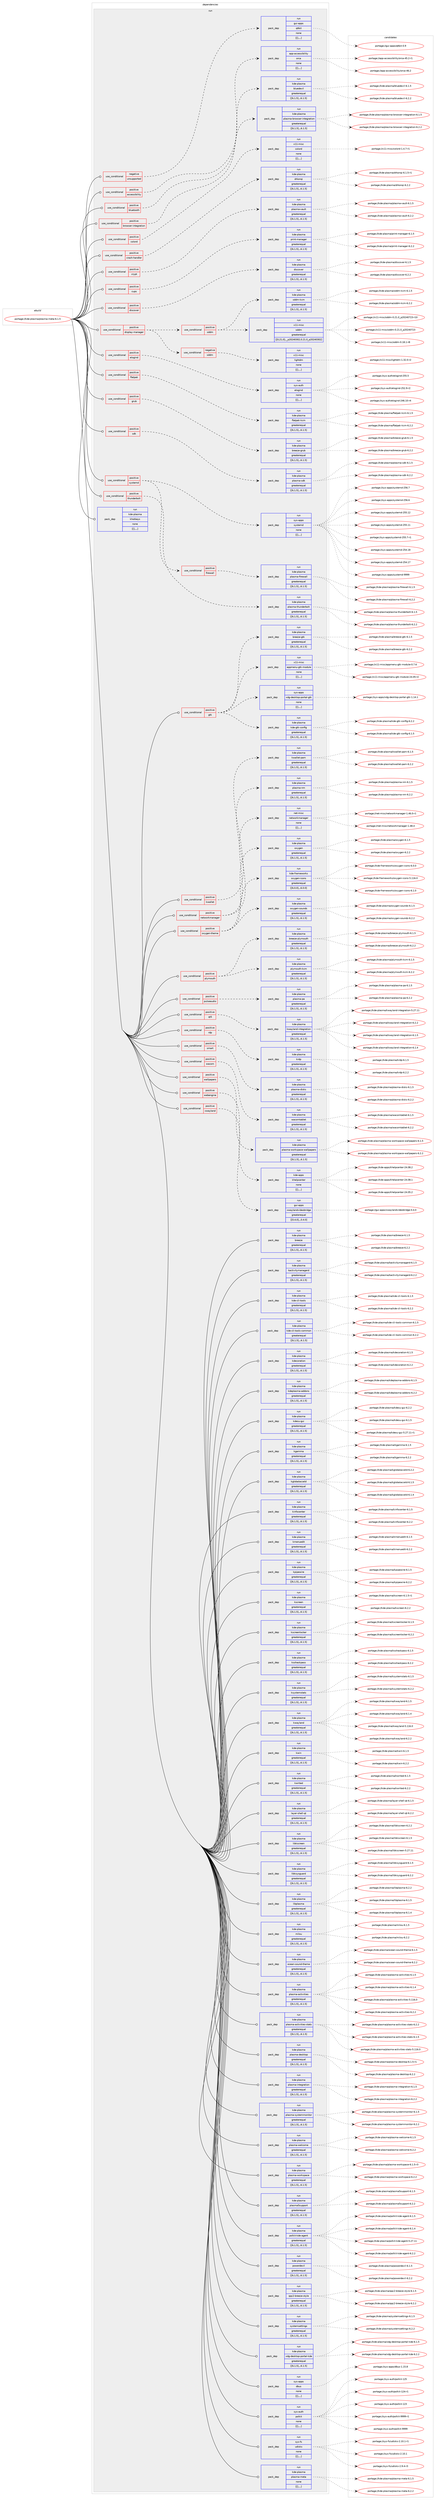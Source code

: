 digraph prolog {

# *************
# Graph options
# *************

newrank=true;
concentrate=true;
compound=true;
graph [rankdir=LR,fontname=Helvetica,fontsize=10,ranksep=1.5];#, ranksep=2.5, nodesep=0.2];
edge  [arrowhead=vee];
node  [fontname=Helvetica,fontsize=10];

# **********
# The ebuild
# **********

subgraph cluster_leftcol {
color=gray;
label=<<i>ebuild</i>>;
id [label="portage://kde-plasma/plasma-meta-6.1.5", color=red, width=4, href="../kde-plasma/plasma-meta-6.1.5.svg"];
}

# ****************
# The dependencies
# ****************

subgraph cluster_midcol {
color=gray;
label=<<i>dependencies</i>>;
subgraph cluster_compile {
fillcolor="#eeeeee";
style=filled;
label=<<i>compile</i>>;
}
subgraph cluster_compileandrun {
fillcolor="#eeeeee";
style=filled;
label=<<i>compile and run</i>>;
}
subgraph cluster_run {
fillcolor="#eeeeee";
style=filled;
label=<<i>run</i>>;
subgraph cond74012 {
dependency291920 [label=<<TABLE BORDER="0" CELLBORDER="1" CELLSPACING="0" CELLPADDING="4"><TR><TD ROWSPAN="3" CELLPADDING="10">use_conditional</TD></TR><TR><TD>negative</TD></TR><TR><TD>unsupported</TD></TR></TABLE>>, shape=none, color=red];
subgraph pack215479 {
dependency291924 [label=<<TABLE BORDER="0" CELLBORDER="1" CELLSPACING="0" CELLPADDING="4" WIDTH="220"><TR><TD ROWSPAN="6" CELLPADDING="30">pack_dep</TD></TR><TR><TD WIDTH="110">run</TD></TR><TR><TD>gui-apps</TD></TR><TR><TD>qt6ct</TD></TR><TR><TD>none</TD></TR><TR><TD>[[],,,,]</TD></TR></TABLE>>, shape=none, color=blue];
}
dependency291920:e -> dependency291924:w [weight=20,style="dashed",arrowhead="vee"];
}
id:e -> dependency291920:w [weight=20,style="solid",arrowhead="odot"];
subgraph cond74014 {
dependency291965 [label=<<TABLE BORDER="0" CELLBORDER="1" CELLSPACING="0" CELLPADDING="4"><TR><TD ROWSPAN="3" CELLPADDING="10">use_conditional</TD></TR><TR><TD>positive</TD></TR><TR><TD>accessibility</TD></TR></TABLE>>, shape=none, color=red];
subgraph pack215516 {
dependency291999 [label=<<TABLE BORDER="0" CELLBORDER="1" CELLSPACING="0" CELLPADDING="4" WIDTH="220"><TR><TD ROWSPAN="6" CELLPADDING="30">pack_dep</TD></TR><TR><TD WIDTH="110">run</TD></TR><TR><TD>app-accessibility</TD></TR><TR><TD>orca</TD></TR><TR><TD>none</TD></TR><TR><TD>[[],,,,]</TD></TR></TABLE>>, shape=none, color=blue];
}
dependency291965:e -> dependency291999:w [weight=20,style="dashed",arrowhead="vee"];
}
id:e -> dependency291965:w [weight=20,style="solid",arrowhead="odot"];
subgraph cond74023 {
dependency292035 [label=<<TABLE BORDER="0" CELLBORDER="1" CELLSPACING="0" CELLPADDING="4"><TR><TD ROWSPAN="3" CELLPADDING="10">use_conditional</TD></TR><TR><TD>positive</TD></TR><TR><TD>bluetooth</TD></TR></TABLE>>, shape=none, color=red];
subgraph pack215596 {
dependency292057 [label=<<TABLE BORDER="0" CELLBORDER="1" CELLSPACING="0" CELLPADDING="4" WIDTH="220"><TR><TD ROWSPAN="6" CELLPADDING="30">pack_dep</TD></TR><TR><TD WIDTH="110">run</TD></TR><TR><TD>kde-plasma</TD></TR><TR><TD>bluedevil</TD></TR><TR><TD>greaterequal</TD></TR><TR><TD>[[6,1,5],,,6.1.5]</TD></TR></TABLE>>, shape=none, color=blue];
}
dependency292035:e -> dependency292057:w [weight=20,style="dashed",arrowhead="vee"];
}
id:e -> dependency292035:w [weight=20,style="solid",arrowhead="odot"];
subgraph cond74026 {
dependency292108 [label=<<TABLE BORDER="0" CELLBORDER="1" CELLSPACING="0" CELLPADDING="4"><TR><TD ROWSPAN="3" CELLPADDING="10">use_conditional</TD></TR><TR><TD>positive</TD></TR><TR><TD>browser-integration</TD></TR></TABLE>>, shape=none, color=red];
subgraph pack215643 {
dependency292110 [label=<<TABLE BORDER="0" CELLBORDER="1" CELLSPACING="0" CELLPADDING="4" WIDTH="220"><TR><TD ROWSPAN="6" CELLPADDING="30">pack_dep</TD></TR><TR><TD WIDTH="110">run</TD></TR><TR><TD>kde-plasma</TD></TR><TR><TD>plasma-browser-integration</TD></TR><TR><TD>greaterequal</TD></TR><TR><TD>[[6,1,5],,,6.1.5]</TD></TR></TABLE>>, shape=none, color=blue];
}
dependency292108:e -> dependency292110:w [weight=20,style="dashed",arrowhead="vee"];
}
id:e -> dependency292108:w [weight=20,style="solid",arrowhead="odot"];
subgraph cond74030 {
dependency292147 [label=<<TABLE BORDER="0" CELLBORDER="1" CELLSPACING="0" CELLPADDING="4"><TR><TD ROWSPAN="3" CELLPADDING="10">use_conditional</TD></TR><TR><TD>positive</TD></TR><TR><TD>colord</TD></TR></TABLE>>, shape=none, color=red];
subgraph pack215692 {
dependency292185 [label=<<TABLE BORDER="0" CELLBORDER="1" CELLSPACING="0" CELLPADDING="4" WIDTH="220"><TR><TD ROWSPAN="6" CELLPADDING="30">pack_dep</TD></TR><TR><TD WIDTH="110">run</TD></TR><TR><TD>x11-misc</TD></TR><TR><TD>colord</TD></TR><TR><TD>none</TD></TR><TR><TD>[[],,,,]</TD></TR></TABLE>>, shape=none, color=blue];
}
dependency292147:e -> dependency292185:w [weight=20,style="dashed",arrowhead="vee"];
}
id:e -> dependency292147:w [weight=20,style="solid",arrowhead="odot"];
subgraph cond74037 {
dependency292204 [label=<<TABLE BORDER="0" CELLBORDER="1" CELLSPACING="0" CELLPADDING="4"><TR><TD ROWSPAN="3" CELLPADDING="10">use_conditional</TD></TR><TR><TD>positive</TD></TR><TR><TD>crash-handler</TD></TR></TABLE>>, shape=none, color=red];
subgraph pack215730 {
dependency292206 [label=<<TABLE BORDER="0" CELLBORDER="1" CELLSPACING="0" CELLPADDING="4" WIDTH="220"><TR><TD ROWSPAN="6" CELLPADDING="30">pack_dep</TD></TR><TR><TD WIDTH="110">run</TD></TR><TR><TD>kde-plasma</TD></TR><TR><TD>drkonqi</TD></TR><TR><TD>greaterequal</TD></TR><TR><TD>[[6,1,5],,,6.1.5]</TD></TR></TABLE>>, shape=none, color=blue];
}
dependency292204:e -> dependency292206:w [weight=20,style="dashed",arrowhead="vee"];
}
id:e -> dependency292204:w [weight=20,style="solid",arrowhead="odot"];
subgraph cond74042 {
dependency292272 [label=<<TABLE BORDER="0" CELLBORDER="1" CELLSPACING="0" CELLPADDING="4"><TR><TD ROWSPAN="3" CELLPADDING="10">use_conditional</TD></TR><TR><TD>positive</TD></TR><TR><TD>crypt</TD></TR></TABLE>>, shape=none, color=red];
subgraph pack215794 {
dependency292303 [label=<<TABLE BORDER="0" CELLBORDER="1" CELLSPACING="0" CELLPADDING="4" WIDTH="220"><TR><TD ROWSPAN="6" CELLPADDING="30">pack_dep</TD></TR><TR><TD WIDTH="110">run</TD></TR><TR><TD>kde-plasma</TD></TR><TR><TD>plasma-vault</TD></TR><TR><TD>greaterequal</TD></TR><TR><TD>[[6,1,5],,,6.1.5]</TD></TR></TABLE>>, shape=none, color=blue];
}
dependency292272:e -> dependency292303:w [weight=20,style="dashed",arrowhead="vee"];
}
id:e -> dependency292272:w [weight=20,style="solid",arrowhead="odot"];
subgraph cond74052 {
dependency292437 [label=<<TABLE BORDER="0" CELLBORDER="1" CELLSPACING="0" CELLPADDING="4"><TR><TD ROWSPAN="3" CELLPADDING="10">use_conditional</TD></TR><TR><TD>positive</TD></TR><TR><TD>cups</TD></TR></TABLE>>, shape=none, color=red];
subgraph pack215944 {
dependency292448 [label=<<TABLE BORDER="0" CELLBORDER="1" CELLSPACING="0" CELLPADDING="4" WIDTH="220"><TR><TD ROWSPAN="6" CELLPADDING="30">pack_dep</TD></TR><TR><TD WIDTH="110">run</TD></TR><TR><TD>kde-plasma</TD></TR><TR><TD>print-manager</TD></TR><TR><TD>greaterequal</TD></TR><TR><TD>[[6,1,5],,,6.1.5]</TD></TR></TABLE>>, shape=none, color=blue];
}
dependency292437:e -> dependency292448:w [weight=20,style="dashed",arrowhead="vee"];
}
id:e -> dependency292437:w [weight=20,style="solid",arrowhead="odot"];
subgraph cond74060 {
dependency292474 [label=<<TABLE BORDER="0" CELLBORDER="1" CELLSPACING="0" CELLPADDING="4"><TR><TD ROWSPAN="3" CELLPADDING="10">use_conditional</TD></TR><TR><TD>positive</TD></TR><TR><TD>discover</TD></TR></TABLE>>, shape=none, color=red];
subgraph pack215994 {
dependency292497 [label=<<TABLE BORDER="0" CELLBORDER="1" CELLSPACING="0" CELLPADDING="4" WIDTH="220"><TR><TD ROWSPAN="6" CELLPADDING="30">pack_dep</TD></TR><TR><TD WIDTH="110">run</TD></TR><TR><TD>kde-plasma</TD></TR><TR><TD>discover</TD></TR><TR><TD>greaterequal</TD></TR><TR><TD>[[6,1,5],,,6.1.5]</TD></TR></TABLE>>, shape=none, color=blue];
}
dependency292474:e -> dependency292497:w [weight=20,style="dashed",arrowhead="vee"];
}
id:e -> dependency292474:w [weight=20,style="solid",arrowhead="odot"];
subgraph cond74072 {
dependency292576 [label=<<TABLE BORDER="0" CELLBORDER="1" CELLSPACING="0" CELLPADDING="4"><TR><TD ROWSPAN="3" CELLPADDING="10">use_conditional</TD></TR><TR><TD>positive</TD></TR><TR><TD>display-manager</TD></TR></TABLE>>, shape=none, color=red];
subgraph cond74075 {
dependency292596 [label=<<TABLE BORDER="0" CELLBORDER="1" CELLSPACING="0" CELLPADDING="4"><TR><TD ROWSPAN="3" CELLPADDING="10">use_conditional</TD></TR><TR><TD>positive</TD></TR><TR><TD>sddm</TD></TR></TABLE>>, shape=none, color=red];
subgraph pack216076 {
dependency292687 [label=<<TABLE BORDER="0" CELLBORDER="1" CELLSPACING="0" CELLPADDING="4" WIDTH="220"><TR><TD ROWSPAN="6" CELLPADDING="30">pack_dep</TD></TR><TR><TD WIDTH="110">run</TD></TR><TR><TD>kde-plasma</TD></TR><TR><TD>sddm-kcm</TD></TR><TR><TD>greaterequal</TD></TR><TR><TD>[[6,1,5],,,6.1.5]</TD></TR></TABLE>>, shape=none, color=blue];
}
dependency292596:e -> dependency292687:w [weight=20,style="dashed",arrowhead="vee"];
subgraph pack216198 {
dependency292742 [label=<<TABLE BORDER="0" CELLBORDER="1" CELLSPACING="0" CELLPADDING="4" WIDTH="220"><TR><TD ROWSPAN="6" CELLPADDING="30">pack_dep</TD></TR><TR><TD WIDTH="110">run</TD></TR><TR><TD>x11-misc</TD></TR><TR><TD>sddm</TD></TR><TR><TD>greaterequal</TD></TR><TR><TD>[[0,21,0],,_p20240302,0.21.0_p20240302]</TD></TR></TABLE>>, shape=none, color=blue];
}
dependency292596:e -> dependency292742:w [weight=20,style="dashed",arrowhead="vee"];
}
dependency292576:e -> dependency292596:w [weight=20,style="dashed",arrowhead="vee"];
subgraph cond74079 {
dependency292744 [label=<<TABLE BORDER="0" CELLBORDER="1" CELLSPACING="0" CELLPADDING="4"><TR><TD ROWSPAN="3" CELLPADDING="10">use_conditional</TD></TR><TR><TD>negative</TD></TR><TR><TD>sddm</TD></TR></TABLE>>, shape=none, color=red];
subgraph pack216222 {
dependency292801 [label=<<TABLE BORDER="0" CELLBORDER="1" CELLSPACING="0" CELLPADDING="4" WIDTH="220"><TR><TD ROWSPAN="6" CELLPADDING="30">pack_dep</TD></TR><TR><TD WIDTH="110">run</TD></TR><TR><TD>x11-misc</TD></TR><TR><TD>lightdm</TD></TR><TR><TD>none</TD></TR><TR><TD>[[],,,,]</TD></TR></TABLE>>, shape=none, color=blue];
}
dependency292744:e -> dependency292801:w [weight=20,style="dashed",arrowhead="vee"];
}
dependency292576:e -> dependency292744:w [weight=20,style="dashed",arrowhead="vee"];
}
id:e -> dependency292576:w [weight=20,style="solid",arrowhead="odot"];
subgraph cond74083 {
dependency292820 [label=<<TABLE BORDER="0" CELLBORDER="1" CELLSPACING="0" CELLPADDING="4"><TR><TD ROWSPAN="3" CELLPADDING="10">use_conditional</TD></TR><TR><TD>positive</TD></TR><TR><TD>elogind</TD></TR></TABLE>>, shape=none, color=red];
subgraph pack216334 {
dependency292884 [label=<<TABLE BORDER="0" CELLBORDER="1" CELLSPACING="0" CELLPADDING="4" WIDTH="220"><TR><TD ROWSPAN="6" CELLPADDING="30">pack_dep</TD></TR><TR><TD WIDTH="110">run</TD></TR><TR><TD>sys-auth</TD></TR><TR><TD>elogind</TD></TR><TR><TD>none</TD></TR><TR><TD>[[],,,,]</TD></TR></TABLE>>, shape=none, color=blue];
}
dependency292820:e -> dependency292884:w [weight=20,style="dashed",arrowhead="vee"];
}
id:e -> dependency292820:w [weight=20,style="solid",arrowhead="odot"];
subgraph cond74087 {
dependency292890 [label=<<TABLE BORDER="0" CELLBORDER="1" CELLSPACING="0" CELLPADDING="4"><TR><TD ROWSPAN="3" CELLPADDING="10">use_conditional</TD></TR><TR><TD>positive</TD></TR><TR><TD>flatpak</TD></TR></TABLE>>, shape=none, color=red];
subgraph pack216477 {
dependency293029 [label=<<TABLE BORDER="0" CELLBORDER="1" CELLSPACING="0" CELLPADDING="4" WIDTH="220"><TR><TD ROWSPAN="6" CELLPADDING="30">pack_dep</TD></TR><TR><TD WIDTH="110">run</TD></TR><TR><TD>kde-plasma</TD></TR><TR><TD>flatpak-kcm</TD></TR><TR><TD>greaterequal</TD></TR><TR><TD>[[6,1,5],,,6.1.5]</TD></TR></TABLE>>, shape=none, color=blue];
}
dependency292890:e -> dependency293029:w [weight=20,style="dashed",arrowhead="vee"];
}
id:e -> dependency292890:w [weight=20,style="solid",arrowhead="odot"];
subgraph cond74100 {
dependency293035 [label=<<TABLE BORDER="0" CELLBORDER="1" CELLSPACING="0" CELLPADDING="4"><TR><TD ROWSPAN="3" CELLPADDING="10">use_conditional</TD></TR><TR><TD>positive</TD></TR><TR><TD>grub</TD></TR></TABLE>>, shape=none, color=red];
subgraph pack216489 {
dependency293042 [label=<<TABLE BORDER="0" CELLBORDER="1" CELLSPACING="0" CELLPADDING="4" WIDTH="220"><TR><TD ROWSPAN="6" CELLPADDING="30">pack_dep</TD></TR><TR><TD WIDTH="110">run</TD></TR><TR><TD>kde-plasma</TD></TR><TR><TD>breeze-grub</TD></TR><TR><TD>greaterequal</TD></TR><TR><TD>[[6,1,5],,,6.1.5]</TD></TR></TABLE>>, shape=none, color=blue];
}
dependency293035:e -> dependency293042:w [weight=20,style="dashed",arrowhead="vee"];
}
id:e -> dependency293035:w [weight=20,style="solid",arrowhead="odot"];
subgraph cond74101 {
dependency293054 [label=<<TABLE BORDER="0" CELLBORDER="1" CELLSPACING="0" CELLPADDING="4"><TR><TD ROWSPAN="3" CELLPADDING="10">use_conditional</TD></TR><TR><TD>positive</TD></TR><TR><TD>gtk</TD></TR></TABLE>>, shape=none, color=red];
subgraph pack216628 {
dependency293192 [label=<<TABLE BORDER="0" CELLBORDER="1" CELLSPACING="0" CELLPADDING="4" WIDTH="220"><TR><TD ROWSPAN="6" CELLPADDING="30">pack_dep</TD></TR><TR><TD WIDTH="110">run</TD></TR><TR><TD>kde-plasma</TD></TR><TR><TD>breeze-gtk</TD></TR><TR><TD>greaterequal</TD></TR><TR><TD>[[6,1,5],,,6.1.5]</TD></TR></TABLE>>, shape=none, color=blue];
}
dependency293054:e -> dependency293192:w [weight=20,style="dashed",arrowhead="vee"];
subgraph pack216633 {
dependency293210 [label=<<TABLE BORDER="0" CELLBORDER="1" CELLSPACING="0" CELLPADDING="4" WIDTH="220"><TR><TD ROWSPAN="6" CELLPADDING="30">pack_dep</TD></TR><TR><TD WIDTH="110">run</TD></TR><TR><TD>kde-plasma</TD></TR><TR><TD>kde-gtk-config</TD></TR><TR><TD>greaterequal</TD></TR><TR><TD>[[6,1,5],,,6.1.5]</TD></TR></TABLE>>, shape=none, color=blue];
}
dependency293054:e -> dependency293210:w [weight=20,style="dashed",arrowhead="vee"];
subgraph pack216691 {
dependency293318 [label=<<TABLE BORDER="0" CELLBORDER="1" CELLSPACING="0" CELLPADDING="4" WIDTH="220"><TR><TD ROWSPAN="6" CELLPADDING="30">pack_dep</TD></TR><TR><TD WIDTH="110">run</TD></TR><TR><TD>sys-apps</TD></TR><TR><TD>xdg-desktop-portal-gtk</TD></TR><TR><TD>none</TD></TR><TR><TD>[[],,,,]</TD></TR></TABLE>>, shape=none, color=blue];
}
dependency293054:e -> dependency293318:w [weight=20,style="dashed",arrowhead="vee"];
subgraph pack216790 {
dependency293371 [label=<<TABLE BORDER="0" CELLBORDER="1" CELLSPACING="0" CELLPADDING="4" WIDTH="220"><TR><TD ROWSPAN="6" CELLPADDING="30">pack_dep</TD></TR><TR><TD WIDTH="110">run</TD></TR><TR><TD>x11-misc</TD></TR><TR><TD>appmenu-gtk-module</TD></TR><TR><TD>none</TD></TR><TR><TD>[[],,,,]</TD></TR></TABLE>>, shape=none, color=blue];
}
dependency293054:e -> dependency293371:w [weight=20,style="dashed",arrowhead="vee"];
}
id:e -> dependency293054:w [weight=20,style="solid",arrowhead="odot"];
subgraph cond74115 {
dependency293467 [label=<<TABLE BORDER="0" CELLBORDER="1" CELLSPACING="0" CELLPADDING="4"><TR><TD ROWSPAN="3" CELLPADDING="10">use_conditional</TD></TR><TR><TD>positive</TD></TR><TR><TD>kwallet</TD></TR></TABLE>>, shape=none, color=red];
subgraph pack216890 {
dependency293486 [label=<<TABLE BORDER="0" CELLBORDER="1" CELLSPACING="0" CELLPADDING="4" WIDTH="220"><TR><TD ROWSPAN="6" CELLPADDING="30">pack_dep</TD></TR><TR><TD WIDTH="110">run</TD></TR><TR><TD>kde-plasma</TD></TR><TR><TD>kwallet-pam</TD></TR><TR><TD>greaterequal</TD></TR><TR><TD>[[6,1,5],,,6.1.5]</TD></TR></TABLE>>, shape=none, color=blue];
}
dependency293467:e -> dependency293486:w [weight=20,style="dashed",arrowhead="vee"];
}
id:e -> dependency293467:w [weight=20,style="solid",arrowhead="odot"];
subgraph cond74120 {
dependency293540 [label=<<TABLE BORDER="0" CELLBORDER="1" CELLSPACING="0" CELLPADDING="4"><TR><TD ROWSPAN="3" CELLPADDING="10">use_conditional</TD></TR><TR><TD>positive</TD></TR><TR><TD>networkmanager</TD></TR></TABLE>>, shape=none, color=red];
subgraph pack216959 {
dependency293568 [label=<<TABLE BORDER="0" CELLBORDER="1" CELLSPACING="0" CELLPADDING="4" WIDTH="220"><TR><TD ROWSPAN="6" CELLPADDING="30">pack_dep</TD></TR><TR><TD WIDTH="110">run</TD></TR><TR><TD>kde-plasma</TD></TR><TR><TD>plasma-nm</TD></TR><TR><TD>greaterequal</TD></TR><TR><TD>[[6,1,5],,,6.1.5]</TD></TR></TABLE>>, shape=none, color=blue];
}
dependency293540:e -> dependency293568:w [weight=20,style="dashed",arrowhead="vee"];
subgraph pack216987 {
dependency293575 [label=<<TABLE BORDER="0" CELLBORDER="1" CELLSPACING="0" CELLPADDING="4" WIDTH="220"><TR><TD ROWSPAN="6" CELLPADDING="30">pack_dep</TD></TR><TR><TD WIDTH="110">run</TD></TR><TR><TD>net-misc</TD></TR><TR><TD>networkmanager</TD></TR><TR><TD>none</TD></TR><TR><TD>[[],,,,]</TD></TR></TABLE>>, shape=none, color=blue];
}
dependency293540:e -> dependency293575:w [weight=20,style="dashed",arrowhead="vee"];
}
id:e -> dependency293540:w [weight=20,style="solid",arrowhead="odot"];
subgraph cond74122 {
dependency293610 [label=<<TABLE BORDER="0" CELLBORDER="1" CELLSPACING="0" CELLPADDING="4"><TR><TD ROWSPAN="3" CELLPADDING="10">use_conditional</TD></TR><TR><TD>positive</TD></TR><TR><TD>oxygen-theme</TD></TR></TABLE>>, shape=none, color=red];
subgraph pack217063 {
dependency293657 [label=<<TABLE BORDER="0" CELLBORDER="1" CELLSPACING="0" CELLPADDING="4" WIDTH="220"><TR><TD ROWSPAN="6" CELLPADDING="30">pack_dep</TD></TR><TR><TD WIDTH="110">run</TD></TR><TR><TD>kde-frameworks</TD></TR><TR><TD>oxygen-icons</TD></TR><TR><TD>greaterequal</TD></TR><TR><TD>[[6,0,0],,,6.0.0]</TD></TR></TABLE>>, shape=none, color=blue];
}
dependency293610:e -> dependency293657:w [weight=20,style="dashed",arrowhead="vee"];
subgraph pack217120 {
dependency293729 [label=<<TABLE BORDER="0" CELLBORDER="1" CELLSPACING="0" CELLPADDING="4" WIDTH="220"><TR><TD ROWSPAN="6" CELLPADDING="30">pack_dep</TD></TR><TR><TD WIDTH="110">run</TD></TR><TR><TD>kde-plasma</TD></TR><TR><TD>oxygen</TD></TR><TR><TD>greaterequal</TD></TR><TR><TD>[[6,1,5],,,6.1.5]</TD></TR></TABLE>>, shape=none, color=blue];
}
dependency293610:e -> dependency293729:w [weight=20,style="dashed",arrowhead="vee"];
subgraph pack217194 {
dependency293791 [label=<<TABLE BORDER="0" CELLBORDER="1" CELLSPACING="0" CELLPADDING="4" WIDTH="220"><TR><TD ROWSPAN="6" CELLPADDING="30">pack_dep</TD></TR><TR><TD WIDTH="110">run</TD></TR><TR><TD>kde-plasma</TD></TR><TR><TD>oxygen-sounds</TD></TR><TR><TD>greaterequal</TD></TR><TR><TD>[[6,1,5],,,6.1.5]</TD></TR></TABLE>>, shape=none, color=blue];
}
dependency293610:e -> dependency293791:w [weight=20,style="dashed",arrowhead="vee"];
}
id:e -> dependency293610:w [weight=20,style="solid",arrowhead="odot"];
subgraph cond74127 {
dependency293824 [label=<<TABLE BORDER="0" CELLBORDER="1" CELLSPACING="0" CELLPADDING="4"><TR><TD ROWSPAN="3" CELLPADDING="10">use_conditional</TD></TR><TR><TD>positive</TD></TR><TR><TD>plymouth</TD></TR></TABLE>>, shape=none, color=red];
subgraph pack217224 {
dependency293825 [label=<<TABLE BORDER="0" CELLBORDER="1" CELLSPACING="0" CELLPADDING="4" WIDTH="220"><TR><TD ROWSPAN="6" CELLPADDING="30">pack_dep</TD></TR><TR><TD WIDTH="110">run</TD></TR><TR><TD>kde-plasma</TD></TR><TR><TD>breeze-plymouth</TD></TR><TR><TD>greaterequal</TD></TR><TR><TD>[[6,1,5],,,6.1.5]</TD></TR></TABLE>>, shape=none, color=blue];
}
dependency293824:e -> dependency293825:w [weight=20,style="dashed",arrowhead="vee"];
subgraph pack217228 {
dependency293848 [label=<<TABLE BORDER="0" CELLBORDER="1" CELLSPACING="0" CELLPADDING="4" WIDTH="220"><TR><TD ROWSPAN="6" CELLPADDING="30">pack_dep</TD></TR><TR><TD WIDTH="110">run</TD></TR><TR><TD>kde-plasma</TD></TR><TR><TD>plymouth-kcm</TD></TR><TR><TD>greaterequal</TD></TR><TR><TD>[[6,1,5],,,6.1.5]</TD></TR></TABLE>>, shape=none, color=blue];
}
dependency293824:e -> dependency293848:w [weight=20,style="dashed",arrowhead="vee"];
}
id:e -> dependency293824:w [weight=20,style="solid",arrowhead="odot"];
subgraph cond74131 {
dependency293877 [label=<<TABLE BORDER="0" CELLBORDER="1" CELLSPACING="0" CELLPADDING="4"><TR><TD ROWSPAN="3" CELLPADDING="10">use_conditional</TD></TR><TR><TD>positive</TD></TR><TR><TD>pulseaudio</TD></TR></TABLE>>, shape=none, color=red];
subgraph pack217297 {
dependency293900 [label=<<TABLE BORDER="0" CELLBORDER="1" CELLSPACING="0" CELLPADDING="4" WIDTH="220"><TR><TD ROWSPAN="6" CELLPADDING="30">pack_dep</TD></TR><TR><TD WIDTH="110">run</TD></TR><TR><TD>kde-plasma</TD></TR><TR><TD>plasma-pa</TD></TR><TR><TD>greaterequal</TD></TR><TR><TD>[[6,1,5],,,6.1.5]</TD></TR></TABLE>>, shape=none, color=blue];
}
dependency293877:e -> dependency293900:w [weight=20,style="dashed",arrowhead="vee"];
}
id:e -> dependency293877:w [weight=20,style="solid",arrowhead="odot"];
subgraph cond74133 {
dependency293908 [label=<<TABLE BORDER="0" CELLBORDER="1" CELLSPACING="0" CELLPADDING="4"><TR><TD ROWSPAN="3" CELLPADDING="10">use_conditional</TD></TR><TR><TD>positive</TD></TR><TR><TD>qt5</TD></TR></TABLE>>, shape=none, color=red];
subgraph pack217340 {
dependency293969 [label=<<TABLE BORDER="0" CELLBORDER="1" CELLSPACING="0" CELLPADDING="4" WIDTH="220"><TR><TD ROWSPAN="6" CELLPADDING="30">pack_dep</TD></TR><TR><TD WIDTH="110">run</TD></TR><TR><TD>kde-plasma</TD></TR><TR><TD>kwayland-integration</TD></TR><TR><TD>greaterequal</TD></TR><TR><TD>[[6,1,5],,,6.1.5]</TD></TR></TABLE>>, shape=none, color=blue];
}
dependency293908:e -> dependency293969:w [weight=20,style="dashed",arrowhead="vee"];
}
id:e -> dependency293908:w [weight=20,style="solid",arrowhead="odot"];
subgraph cond74139 {
dependency294009 [label=<<TABLE BORDER="0" CELLBORDER="1" CELLSPACING="0" CELLPADDING="4"><TR><TD ROWSPAN="3" CELLPADDING="10">use_conditional</TD></TR><TR><TD>positive</TD></TR><TR><TD>rdp</TD></TR></TABLE>>, shape=none, color=red];
subgraph pack217413 {
dependency294033 [label=<<TABLE BORDER="0" CELLBORDER="1" CELLSPACING="0" CELLPADDING="4" WIDTH="220"><TR><TD ROWSPAN="6" CELLPADDING="30">pack_dep</TD></TR><TR><TD WIDTH="110">run</TD></TR><TR><TD>kde-plasma</TD></TR><TR><TD>krdp</TD></TR><TR><TD>greaterequal</TD></TR><TR><TD>[[6,1,5],,,6.1.5]</TD></TR></TABLE>>, shape=none, color=blue];
}
dependency294009:e -> dependency294033:w [weight=20,style="dashed",arrowhead="vee"];
}
id:e -> dependency294009:w [weight=20,style="solid",arrowhead="odot"];
subgraph cond74145 {
dependency294076 [label=<<TABLE BORDER="0" CELLBORDER="1" CELLSPACING="0" CELLPADDING="4"><TR><TD ROWSPAN="3" CELLPADDING="10">use_conditional</TD></TR><TR><TD>positive</TD></TR><TR><TD>sdk</TD></TR></TABLE>>, shape=none, color=red];
subgraph pack217477 {
dependency294108 [label=<<TABLE BORDER="0" CELLBORDER="1" CELLSPACING="0" CELLPADDING="4" WIDTH="220"><TR><TD ROWSPAN="6" CELLPADDING="30">pack_dep</TD></TR><TR><TD WIDTH="110">run</TD></TR><TR><TD>kde-plasma</TD></TR><TR><TD>plasma-sdk</TD></TR><TR><TD>greaterequal</TD></TR><TR><TD>[[6,1,5],,,6.1.5]</TD></TR></TABLE>>, shape=none, color=blue];
}
dependency294076:e -> dependency294108:w [weight=20,style="dashed",arrowhead="vee"];
}
id:e -> dependency294076:w [weight=20,style="solid",arrowhead="odot"];
subgraph cond74147 {
dependency294125 [label=<<TABLE BORDER="0" CELLBORDER="1" CELLSPACING="0" CELLPADDING="4"><TR><TD ROWSPAN="3" CELLPADDING="10">use_conditional</TD></TR><TR><TD>positive</TD></TR><TR><TD>smart</TD></TR></TABLE>>, shape=none, color=red];
subgraph pack217510 {
dependency294141 [label=<<TABLE BORDER="0" CELLBORDER="1" CELLSPACING="0" CELLPADDING="4" WIDTH="220"><TR><TD ROWSPAN="6" CELLPADDING="30">pack_dep</TD></TR><TR><TD WIDTH="110">run</TD></TR><TR><TD>kde-plasma</TD></TR><TR><TD>plasma-disks</TD></TR><TR><TD>greaterequal</TD></TR><TR><TD>[[6,1,5],,,6.1.5]</TD></TR></TABLE>>, shape=none, color=blue];
}
dependency294125:e -> dependency294141:w [weight=20,style="dashed",arrowhead="vee"];
}
id:e -> dependency294125:w [weight=20,style="solid",arrowhead="odot"];
subgraph cond74149 {
dependency294160 [label=<<TABLE BORDER="0" CELLBORDER="1" CELLSPACING="0" CELLPADDING="4"><TR><TD ROWSPAN="3" CELLPADDING="10">use_conditional</TD></TR><TR><TD>positive</TD></TR><TR><TD>systemd</TD></TR></TABLE>>, shape=none, color=red];
subgraph pack217539 {
dependency294184 [label=<<TABLE BORDER="0" CELLBORDER="1" CELLSPACING="0" CELLPADDING="4" WIDTH="220"><TR><TD ROWSPAN="6" CELLPADDING="30">pack_dep</TD></TR><TR><TD WIDTH="110">run</TD></TR><TR><TD>sys-apps</TD></TR><TR><TD>systemd</TD></TR><TR><TD>none</TD></TR><TR><TD>[[],,,,]</TD></TR></TABLE>>, shape=none, color=blue];
}
dependency294160:e -> dependency294184:w [weight=20,style="dashed",arrowhead="vee"];
subgraph cond74152 {
dependency294209 [label=<<TABLE BORDER="0" CELLBORDER="1" CELLSPACING="0" CELLPADDING="4"><TR><TD ROWSPAN="3" CELLPADDING="10">use_conditional</TD></TR><TR><TD>positive</TD></TR><TR><TD>firewall</TD></TR></TABLE>>, shape=none, color=red];
subgraph pack217569 {
dependency294210 [label=<<TABLE BORDER="0" CELLBORDER="1" CELLSPACING="0" CELLPADDING="4" WIDTH="220"><TR><TD ROWSPAN="6" CELLPADDING="30">pack_dep</TD></TR><TR><TD WIDTH="110">run</TD></TR><TR><TD>kde-plasma</TD></TR><TR><TD>plasma-firewall</TD></TR><TR><TD>greaterequal</TD></TR><TR><TD>[[6,1,5],,,6.1.5]</TD></TR></TABLE>>, shape=none, color=blue];
}
dependency294209:e -> dependency294210:w [weight=20,style="dashed",arrowhead="vee"];
}
dependency294160:e -> dependency294209:w [weight=20,style="dashed",arrowhead="vee"];
}
id:e -> dependency294160:w [weight=20,style="solid",arrowhead="odot"];
subgraph cond74159 {
dependency294383 [label=<<TABLE BORDER="0" CELLBORDER="1" CELLSPACING="0" CELLPADDING="4"><TR><TD ROWSPAN="3" CELLPADDING="10">use_conditional</TD></TR><TR><TD>positive</TD></TR><TR><TD>thunderbolt</TD></TR></TABLE>>, shape=none, color=red];
subgraph pack217741 {
dependency294385 [label=<<TABLE BORDER="0" CELLBORDER="1" CELLSPACING="0" CELLPADDING="4" WIDTH="220"><TR><TD ROWSPAN="6" CELLPADDING="30">pack_dep</TD></TR><TR><TD WIDTH="110">run</TD></TR><TR><TD>kde-plasma</TD></TR><TR><TD>plasma-thunderbolt</TD></TR><TR><TD>greaterequal</TD></TR><TR><TD>[[6,1,5],,,6.1.5]</TD></TR></TABLE>>, shape=none, color=blue];
}
dependency294383:e -> dependency294385:w [weight=20,style="dashed",arrowhead="vee"];
}
id:e -> dependency294383:w [weight=20,style="solid",arrowhead="odot"];
subgraph cond74165 {
dependency294390 [label=<<TABLE BORDER="0" CELLBORDER="1" CELLSPACING="0" CELLPADDING="4"><TR><TD ROWSPAN="3" CELLPADDING="10">use_conditional</TD></TR><TR><TD>positive</TD></TR><TR><TD>wacom</TD></TR></TABLE>>, shape=none, color=red];
subgraph pack217760 {
dependency294492 [label=<<TABLE BORDER="0" CELLBORDER="1" CELLSPACING="0" CELLPADDING="4" WIDTH="220"><TR><TD ROWSPAN="6" CELLPADDING="30">pack_dep</TD></TR><TR><TD WIDTH="110">run</TD></TR><TR><TD>kde-plasma</TD></TR><TR><TD>wacomtablet</TD></TR><TR><TD>greaterequal</TD></TR><TR><TD>[[6,1,5],,,6.1.5]</TD></TR></TABLE>>, shape=none, color=blue];
}
dependency294390:e -> dependency294492:w [weight=20,style="dashed",arrowhead="vee"];
}
id:e -> dependency294390:w [weight=20,style="solid",arrowhead="odot"];
subgraph cond74176 {
dependency294600 [label=<<TABLE BORDER="0" CELLBORDER="1" CELLSPACING="0" CELLPADDING="4"><TR><TD ROWSPAN="3" CELLPADDING="10">use_conditional</TD></TR><TR><TD>positive</TD></TR><TR><TD>wallpapers</TD></TR></TABLE>>, shape=none, color=red];
subgraph pack217935 {
dependency294696 [label=<<TABLE BORDER="0" CELLBORDER="1" CELLSPACING="0" CELLPADDING="4" WIDTH="220"><TR><TD ROWSPAN="6" CELLPADDING="30">pack_dep</TD></TR><TR><TD WIDTH="110">run</TD></TR><TR><TD>kde-plasma</TD></TR><TR><TD>plasma-workspace-wallpapers</TD></TR><TR><TD>greaterequal</TD></TR><TR><TD>[[6,1,5],,,6.1.5]</TD></TR></TABLE>>, shape=none, color=blue];
}
dependency294600:e -> dependency294696:w [weight=20,style="dashed",arrowhead="vee"];
}
id:e -> dependency294600:w [weight=20,style="solid",arrowhead="odot"];
subgraph cond74187 {
dependency294734 [label=<<TABLE BORDER="0" CELLBORDER="1" CELLSPACING="0" CELLPADDING="4"><TR><TD ROWSPAN="3" CELLPADDING="10">use_conditional</TD></TR><TR><TD>positive</TD></TR><TR><TD>webengine</TD></TR></TABLE>>, shape=none, color=red];
subgraph pack218060 {
dependency294809 [label=<<TABLE BORDER="0" CELLBORDER="1" CELLSPACING="0" CELLPADDING="4" WIDTH="220"><TR><TD ROWSPAN="6" CELLPADDING="30">pack_dep</TD></TR><TR><TD WIDTH="110">run</TD></TR><TR><TD>kde-apps</TD></TR><TR><TD>khelpcenter</TD></TR><TR><TD>none</TD></TR><TR><TD>[[],,,,]</TD></TR></TABLE>>, shape=none, color=blue];
}
dependency294734:e -> dependency294809:w [weight=20,style="dashed",arrowhead="vee"];
}
id:e -> dependency294734:w [weight=20,style="solid",arrowhead="odot"];
subgraph cond74193 {
dependency294828 [label=<<TABLE BORDER="0" CELLBORDER="1" CELLSPACING="0" CELLPADDING="4"><TR><TD ROWSPAN="3" CELLPADDING="10">use_conditional</TD></TR><TR><TD>positive</TD></TR><TR><TD>xwayland</TD></TR></TABLE>>, shape=none, color=red];
subgraph pack218184 {
dependency294880 [label=<<TABLE BORDER="0" CELLBORDER="1" CELLSPACING="0" CELLPADDING="4" WIDTH="220"><TR><TD ROWSPAN="6" CELLPADDING="30">pack_dep</TD></TR><TR><TD WIDTH="110">run</TD></TR><TR><TD>gui-apps</TD></TR><TR><TD>xwaylandvideobridge</TD></TR><TR><TD>greaterequal</TD></TR><TR><TD>[[0,4,0],,,0.4.0]</TD></TR></TABLE>>, shape=none, color=blue];
}
dependency294828:e -> dependency294880:w [weight=20,style="dashed",arrowhead="vee"];
}
id:e -> dependency294828:w [weight=20,style="solid",arrowhead="odot"];
subgraph pack218200 {
dependency294929 [label=<<TABLE BORDER="0" CELLBORDER="1" CELLSPACING="0" CELLPADDING="4" WIDTH="220"><TR><TD ROWSPAN="6" CELLPADDING="30">pack_dep</TD></TR><TR><TD WIDTH="110">run</TD></TR><TR><TD>kde-plasma</TD></TR><TR><TD>breeze</TD></TR><TR><TD>greaterequal</TD></TR><TR><TD>[[6,1,5],,,6.1.5]</TD></TR></TABLE>>, shape=none, color=blue];
}
id:e -> dependency294929:w [weight=20,style="solid",arrowhead="odot"];
subgraph pack218233 {
dependency295010 [label=<<TABLE BORDER="0" CELLBORDER="1" CELLSPACING="0" CELLPADDING="4" WIDTH="220"><TR><TD ROWSPAN="6" CELLPADDING="30">pack_dep</TD></TR><TR><TD WIDTH="110">run</TD></TR><TR><TD>kde-plasma</TD></TR><TR><TD>kactivitymanagerd</TD></TR><TR><TD>greaterequal</TD></TR><TR><TD>[[6,1,5],,,6.1.5]</TD></TR></TABLE>>, shape=none, color=blue];
}
id:e -> dependency295010:w [weight=20,style="solid",arrowhead="odot"];
subgraph pack218323 {
dependency295028 [label=<<TABLE BORDER="0" CELLBORDER="1" CELLSPACING="0" CELLPADDING="4" WIDTH="220"><TR><TD ROWSPAN="6" CELLPADDING="30">pack_dep</TD></TR><TR><TD WIDTH="110">run</TD></TR><TR><TD>kde-plasma</TD></TR><TR><TD>kde-cli-tools</TD></TR><TR><TD>greaterequal</TD></TR><TR><TD>[[6,1,5],,,6.1.5]</TD></TR></TABLE>>, shape=none, color=blue];
}
id:e -> dependency295028:w [weight=20,style="solid",arrowhead="odot"];
subgraph pack218324 {
dependency295044 [label=<<TABLE BORDER="0" CELLBORDER="1" CELLSPACING="0" CELLPADDING="4" WIDTH="220"><TR><TD ROWSPAN="6" CELLPADDING="30">pack_dep</TD></TR><TR><TD WIDTH="110">run</TD></TR><TR><TD>kde-plasma</TD></TR><TR><TD>kde-cli-tools-common</TD></TR><TR><TD>greaterequal</TD></TR><TR><TD>[[6,1,5],,,6.1.5]</TD></TR></TABLE>>, shape=none, color=blue];
}
id:e -> dependency295044:w [weight=20,style="solid",arrowhead="odot"];
subgraph pack218357 {
dependency295123 [label=<<TABLE BORDER="0" CELLBORDER="1" CELLSPACING="0" CELLPADDING="4" WIDTH="220"><TR><TD ROWSPAN="6" CELLPADDING="30">pack_dep</TD></TR><TR><TD WIDTH="110">run</TD></TR><TR><TD>kde-plasma</TD></TR><TR><TD>kdecoration</TD></TR><TR><TD>greaterequal</TD></TR><TR><TD>[[6,1,5],,,6.1.5]</TD></TR></TABLE>>, shape=none, color=blue];
}
id:e -> dependency295123:w [weight=20,style="solid",arrowhead="odot"];
subgraph pack218415 {
dependency295128 [label=<<TABLE BORDER="0" CELLBORDER="1" CELLSPACING="0" CELLPADDING="4" WIDTH="220"><TR><TD ROWSPAN="6" CELLPADDING="30">pack_dep</TD></TR><TR><TD WIDTH="110">run</TD></TR><TR><TD>kde-plasma</TD></TR><TR><TD>kdeplasma-addons</TD></TR><TR><TD>greaterequal</TD></TR><TR><TD>[[6,1,5],,,6.1.5]</TD></TR></TABLE>>, shape=none, color=blue];
}
id:e -> dependency295128:w [weight=20,style="solid",arrowhead="odot"];
subgraph pack218432 {
dependency295148 [label=<<TABLE BORDER="0" CELLBORDER="1" CELLSPACING="0" CELLPADDING="4" WIDTH="220"><TR><TD ROWSPAN="6" CELLPADDING="30">pack_dep</TD></TR><TR><TD WIDTH="110">run</TD></TR><TR><TD>kde-plasma</TD></TR><TR><TD>kdesu-gui</TD></TR><TR><TD>greaterequal</TD></TR><TR><TD>[[6,1,5],,,6.1.5]</TD></TR></TABLE>>, shape=none, color=blue];
}
id:e -> dependency295148:w [weight=20,style="solid",arrowhead="odot"];
subgraph pack218436 {
dependency295191 [label=<<TABLE BORDER="0" CELLBORDER="1" CELLSPACING="0" CELLPADDING="4" WIDTH="220"><TR><TD ROWSPAN="6" CELLPADDING="30">pack_dep</TD></TR><TR><TD WIDTH="110">run</TD></TR><TR><TD>kde-plasma</TD></TR><TR><TD>kgamma</TD></TR><TR><TD>greaterequal</TD></TR><TR><TD>[[6,1,5],,,6.1.5]</TD></TR></TABLE>>, shape=none, color=blue];
}
id:e -> dependency295191:w [weight=20,style="solid",arrowhead="odot"];
subgraph pack218493 {
dependency295224 [label=<<TABLE BORDER="0" CELLBORDER="1" CELLSPACING="0" CELLPADDING="4" WIDTH="220"><TR><TD ROWSPAN="6" CELLPADDING="30">pack_dep</TD></TR><TR><TD WIDTH="110">run</TD></TR><TR><TD>kde-plasma</TD></TR><TR><TD>kglobalacceld</TD></TR><TR><TD>greaterequal</TD></TR><TR><TD>[[6,1,5],,,6.1.5]</TD></TR></TABLE>>, shape=none, color=blue];
}
id:e -> dependency295224:w [weight=20,style="solid",arrowhead="odot"];
subgraph pack218498 {
dependency295267 [label=<<TABLE BORDER="0" CELLBORDER="1" CELLSPACING="0" CELLPADDING="4" WIDTH="220"><TR><TD ROWSPAN="6" CELLPADDING="30">pack_dep</TD></TR><TR><TD WIDTH="110">run</TD></TR><TR><TD>kde-plasma</TD></TR><TR><TD>kinfocenter</TD></TR><TR><TD>greaterequal</TD></TR><TR><TD>[[6,1,5],,,6.1.5]</TD></TR></TABLE>>, shape=none, color=blue];
}
id:e -> dependency295267:w [weight=20,style="solid",arrowhead="odot"];
subgraph pack218571 {
dependency295312 [label=<<TABLE BORDER="0" CELLBORDER="1" CELLSPACING="0" CELLPADDING="4" WIDTH="220"><TR><TD ROWSPAN="6" CELLPADDING="30">pack_dep</TD></TR><TR><TD WIDTH="110">run</TD></TR><TR><TD>kde-plasma</TD></TR><TR><TD>kmenuedit</TD></TR><TR><TD>greaterequal</TD></TR><TR><TD>[[6,1,5],,,6.1.5]</TD></TR></TABLE>>, shape=none, color=blue];
}
id:e -> dependency295312:w [weight=20,style="solid",arrowhead="odot"];
subgraph pack218597 {
dependency295344 [label=<<TABLE BORDER="0" CELLBORDER="1" CELLSPACING="0" CELLPADDING="4" WIDTH="220"><TR><TD ROWSPAN="6" CELLPADDING="30">pack_dep</TD></TR><TR><TD WIDTH="110">run</TD></TR><TR><TD>kde-plasma</TD></TR><TR><TD>kpipewire</TD></TR><TR><TD>greaterequal</TD></TR><TR><TD>[[6,1,5],,,6.1.5]</TD></TR></TABLE>>, shape=none, color=blue];
}
id:e -> dependency295344:w [weight=20,style="solid",arrowhead="odot"];
subgraph pack218599 {
dependency295355 [label=<<TABLE BORDER="0" CELLBORDER="1" CELLSPACING="0" CELLPADDING="4" WIDTH="220"><TR><TD ROWSPAN="6" CELLPADDING="30">pack_dep</TD></TR><TR><TD WIDTH="110">run</TD></TR><TR><TD>kde-plasma</TD></TR><TR><TD>kscreen</TD></TR><TR><TD>greaterequal</TD></TR><TR><TD>[[6,1,5],,,6.1.5]</TD></TR></TABLE>>, shape=none, color=blue];
}
id:e -> dependency295355:w [weight=20,style="solid",arrowhead="odot"];
subgraph pack218628 {
dependency295452 [label=<<TABLE BORDER="0" CELLBORDER="1" CELLSPACING="0" CELLPADDING="4" WIDTH="220"><TR><TD ROWSPAN="6" CELLPADDING="30">pack_dep</TD></TR><TR><TD WIDTH="110">run</TD></TR><TR><TD>kde-plasma</TD></TR><TR><TD>kscreenlocker</TD></TR><TR><TD>greaterequal</TD></TR><TR><TD>[[6,1,5],,,6.1.5]</TD></TR></TABLE>>, shape=none, color=blue];
}
id:e -> dependency295452:w [weight=20,style="solid",arrowhead="odot"];
subgraph pack218695 {
dependency295466 [label=<<TABLE BORDER="0" CELLBORDER="1" CELLSPACING="0" CELLPADDING="4" WIDTH="220"><TR><TD ROWSPAN="6" CELLPADDING="30">pack_dep</TD></TR><TR><TD WIDTH="110">run</TD></TR><TR><TD>kde-plasma</TD></TR><TR><TD>ksshaskpass</TD></TR><TR><TD>greaterequal</TD></TR><TR><TD>[[6,1,5],,,6.1.5]</TD></TR></TABLE>>, shape=none, color=blue];
}
id:e -> dependency295466:w [weight=20,style="solid",arrowhead="odot"];
subgraph pack218700 {
dependency295482 [label=<<TABLE BORDER="0" CELLBORDER="1" CELLSPACING="0" CELLPADDING="4" WIDTH="220"><TR><TD ROWSPAN="6" CELLPADDING="30">pack_dep</TD></TR><TR><TD WIDTH="110">run</TD></TR><TR><TD>kde-plasma</TD></TR><TR><TD>ksystemstats</TD></TR><TR><TD>greaterequal</TD></TR><TR><TD>[[6,1,5],,,6.1.5]</TD></TR></TABLE>>, shape=none, color=blue];
}
id:e -> dependency295482:w [weight=20,style="solid",arrowhead="odot"];
subgraph pack218724 {
dependency295520 [label=<<TABLE BORDER="0" CELLBORDER="1" CELLSPACING="0" CELLPADDING="4" WIDTH="220"><TR><TD ROWSPAN="6" CELLPADDING="30">pack_dep</TD></TR><TR><TD WIDTH="110">run</TD></TR><TR><TD>kde-plasma</TD></TR><TR><TD>kwayland</TD></TR><TR><TD>greaterequal</TD></TR><TR><TD>[[6,1,5],,,6.1.5]</TD></TR></TABLE>>, shape=none, color=blue];
}
id:e -> dependency295520:w [weight=20,style="solid",arrowhead="odot"];
subgraph pack218763 {
dependency295539 [label=<<TABLE BORDER="0" CELLBORDER="1" CELLSPACING="0" CELLPADDING="4" WIDTH="220"><TR><TD ROWSPAN="6" CELLPADDING="30">pack_dep</TD></TR><TR><TD WIDTH="110">run</TD></TR><TR><TD>kde-plasma</TD></TR><TR><TD>kwin</TD></TR><TR><TD>greaterequal</TD></TR><TR><TD>[[6,1,5],,,6.1.5]</TD></TR></TABLE>>, shape=none, color=blue];
}
id:e -> dependency295539:w [weight=20,style="solid",arrowhead="odot"];
subgraph pack218785 {
dependency295579 [label=<<TABLE BORDER="0" CELLBORDER="1" CELLSPACING="0" CELLPADDING="4" WIDTH="220"><TR><TD ROWSPAN="6" CELLPADDING="30">pack_dep</TD></TR><TR><TD WIDTH="110">run</TD></TR><TR><TD>kde-plasma</TD></TR><TR><TD>kwrited</TD></TR><TR><TD>greaterequal</TD></TR><TR><TD>[[6,1,5],,,6.1.5]</TD></TR></TABLE>>, shape=none, color=blue];
}
id:e -> dependency295579:w [weight=20,style="solid",arrowhead="odot"];
subgraph pack218801 {
dependency295619 [label=<<TABLE BORDER="0" CELLBORDER="1" CELLSPACING="0" CELLPADDING="4" WIDTH="220"><TR><TD ROWSPAN="6" CELLPADDING="30">pack_dep</TD></TR><TR><TD WIDTH="110">run</TD></TR><TR><TD>kde-plasma</TD></TR><TR><TD>layer-shell-qt</TD></TR><TR><TD>greaterequal</TD></TR><TR><TD>[[6,1,5],,,6.1.5]</TD></TR></TABLE>>, shape=none, color=blue];
}
id:e -> dependency295619:w [weight=20,style="solid",arrowhead="odot"];
subgraph pack218856 {
dependency295652 [label=<<TABLE BORDER="0" CELLBORDER="1" CELLSPACING="0" CELLPADDING="4" WIDTH="220"><TR><TD ROWSPAN="6" CELLPADDING="30">pack_dep</TD></TR><TR><TD WIDTH="110">run</TD></TR><TR><TD>kde-plasma</TD></TR><TR><TD>libkscreen</TD></TR><TR><TD>greaterequal</TD></TR><TR><TD>[[6,1,5],,,6.1.5]</TD></TR></TABLE>>, shape=none, color=blue];
}
id:e -> dependency295652:w [weight=20,style="solid",arrowhead="odot"];
subgraph pack218858 {
dependency295673 [label=<<TABLE BORDER="0" CELLBORDER="1" CELLSPACING="0" CELLPADDING="4" WIDTH="220"><TR><TD ROWSPAN="6" CELLPADDING="30">pack_dep</TD></TR><TR><TD WIDTH="110">run</TD></TR><TR><TD>kde-plasma</TD></TR><TR><TD>libksysguard</TD></TR><TR><TD>greaterequal</TD></TR><TR><TD>[[6,1,5],,,6.1.5]</TD></TR></TABLE>>, shape=none, color=blue];
}
id:e -> dependency295673:w [weight=20,style="solid",arrowhead="odot"];
subgraph pack218891 {
dependency295734 [label=<<TABLE BORDER="0" CELLBORDER="1" CELLSPACING="0" CELLPADDING="4" WIDTH="220"><TR><TD ROWSPAN="6" CELLPADDING="30">pack_dep</TD></TR><TR><TD WIDTH="110">run</TD></TR><TR><TD>kde-plasma</TD></TR><TR><TD>libplasma</TD></TR><TR><TD>greaterequal</TD></TR><TR><TD>[[6,1,5],,,6.1.5]</TD></TR></TABLE>>, shape=none, color=blue];
}
id:e -> dependency295734:w [weight=20,style="solid",arrowhead="odot"];
subgraph pack218931 {
dependency295738 [label=<<TABLE BORDER="0" CELLBORDER="1" CELLSPACING="0" CELLPADDING="4" WIDTH="220"><TR><TD ROWSPAN="6" CELLPADDING="30">pack_dep</TD></TR><TR><TD WIDTH="110">run</TD></TR><TR><TD>kde-plasma</TD></TR><TR><TD>milou</TD></TR><TR><TD>greaterequal</TD></TR><TR><TD>[[6,1,5],,,6.1.5]</TD></TR></TABLE>>, shape=none, color=blue];
}
id:e -> dependency295738:w [weight=20,style="solid",arrowhead="odot"];
subgraph pack218944 {
dependency295776 [label=<<TABLE BORDER="0" CELLBORDER="1" CELLSPACING="0" CELLPADDING="4" WIDTH="220"><TR><TD ROWSPAN="6" CELLPADDING="30">pack_dep</TD></TR><TR><TD WIDTH="110">run</TD></TR><TR><TD>kde-plasma</TD></TR><TR><TD>ocean-sound-theme</TD></TR><TR><TD>greaterequal</TD></TR><TR><TD>[[6,1,5],,,6.1.5]</TD></TR></TABLE>>, shape=none, color=blue];
}
id:e -> dependency295776:w [weight=20,style="solid",arrowhead="odot"];
subgraph pack218987 {
dependency295850 [label=<<TABLE BORDER="0" CELLBORDER="1" CELLSPACING="0" CELLPADDING="4" WIDTH="220"><TR><TD ROWSPAN="6" CELLPADDING="30">pack_dep</TD></TR><TR><TD WIDTH="110">run</TD></TR><TR><TD>kde-plasma</TD></TR><TR><TD>plasma-activities</TD></TR><TR><TD>greaterequal</TD></TR><TR><TD>[[6,1,5],,,6.1.5]</TD></TR></TABLE>>, shape=none, color=blue];
}
id:e -> dependency295850:w [weight=20,style="solid",arrowhead="odot"];
subgraph pack219031 {
dependency295870 [label=<<TABLE BORDER="0" CELLBORDER="1" CELLSPACING="0" CELLPADDING="4" WIDTH="220"><TR><TD ROWSPAN="6" CELLPADDING="30">pack_dep</TD></TR><TR><TD WIDTH="110">run</TD></TR><TR><TD>kde-plasma</TD></TR><TR><TD>plasma-activities-stats</TD></TR><TR><TD>greaterequal</TD></TR><TR><TD>[[6,1,5],,,6.1.5]</TD></TR></TABLE>>, shape=none, color=blue];
}
id:e -> dependency295870:w [weight=20,style="solid",arrowhead="odot"];
subgraph pack219048 {
dependency295899 [label=<<TABLE BORDER="0" CELLBORDER="1" CELLSPACING="0" CELLPADDING="4" WIDTH="220"><TR><TD ROWSPAN="6" CELLPADDING="30">pack_dep</TD></TR><TR><TD WIDTH="110">run</TD></TR><TR><TD>kde-plasma</TD></TR><TR><TD>plasma-desktop</TD></TR><TR><TD>greaterequal</TD></TR><TR><TD>[[6,1,5],,,6.1.5]</TD></TR></TABLE>>, shape=none, color=blue];
}
id:e -> dependency295899:w [weight=20,style="solid",arrowhead="odot"];
subgraph pack219130 {
dependency296003 [label=<<TABLE BORDER="0" CELLBORDER="1" CELLSPACING="0" CELLPADDING="4" WIDTH="220"><TR><TD ROWSPAN="6" CELLPADDING="30">pack_dep</TD></TR><TR><TD WIDTH="110">run</TD></TR><TR><TD>kde-plasma</TD></TR><TR><TD>plasma-integration</TD></TR><TR><TD>greaterequal</TD></TR><TR><TD>[[6,1,5],,,6.1.5]</TD></TR></TABLE>>, shape=none, color=blue];
}
id:e -> dependency296003:w [weight=20,style="solid",arrowhead="odot"];
subgraph pack219142 {
dependency296028 [label=<<TABLE BORDER="0" CELLBORDER="1" CELLSPACING="0" CELLPADDING="4" WIDTH="220"><TR><TD ROWSPAN="6" CELLPADDING="30">pack_dep</TD></TR><TR><TD WIDTH="110">run</TD></TR><TR><TD>kde-plasma</TD></TR><TR><TD>plasma-systemmonitor</TD></TR><TR><TD>greaterequal</TD></TR><TR><TD>[[6,1,5],,,6.1.5]</TD></TR></TABLE>>, shape=none, color=blue];
}
id:e -> dependency296028:w [weight=20,style="solid",arrowhead="odot"];
subgraph pack219148 {
dependency296032 [label=<<TABLE BORDER="0" CELLBORDER="1" CELLSPACING="0" CELLPADDING="4" WIDTH="220"><TR><TD ROWSPAN="6" CELLPADDING="30">pack_dep</TD></TR><TR><TD WIDTH="110">run</TD></TR><TR><TD>kde-plasma</TD></TR><TR><TD>plasma-welcome</TD></TR><TR><TD>greaterequal</TD></TR><TR><TD>[[6,1,5],,,6.1.5]</TD></TR></TABLE>>, shape=none, color=blue];
}
id:e -> dependency296032:w [weight=20,style="solid",arrowhead="odot"];
subgraph pack219164 {
dependency296050 [label=<<TABLE BORDER="0" CELLBORDER="1" CELLSPACING="0" CELLPADDING="4" WIDTH="220"><TR><TD ROWSPAN="6" CELLPADDING="30">pack_dep</TD></TR><TR><TD WIDTH="110">run</TD></TR><TR><TD>kde-plasma</TD></TR><TR><TD>plasma-workspace</TD></TR><TR><TD>greaterequal</TD></TR><TR><TD>[[6,1,5],,,6.1.5]</TD></TR></TABLE>>, shape=none, color=blue];
}
id:e -> dependency296050:w [weight=20,style="solid",arrowhead="odot"];
subgraph pack219250 {
dependency296176 [label=<<TABLE BORDER="0" CELLBORDER="1" CELLSPACING="0" CELLPADDING="4" WIDTH="220"><TR><TD ROWSPAN="6" CELLPADDING="30">pack_dep</TD></TR><TR><TD WIDTH="110">run</TD></TR><TR><TD>kde-plasma</TD></TR><TR><TD>plasma5support</TD></TR><TR><TD>greaterequal</TD></TR><TR><TD>[[6,1,5],,,6.1.5]</TD></TR></TABLE>>, shape=none, color=blue];
}
id:e -> dependency296176:w [weight=20,style="solid",arrowhead="odot"];
subgraph pack219276 {
dependency296252 [label=<<TABLE BORDER="0" CELLBORDER="1" CELLSPACING="0" CELLPADDING="4" WIDTH="220"><TR><TD ROWSPAN="6" CELLPADDING="30">pack_dep</TD></TR><TR><TD WIDTH="110">run</TD></TR><TR><TD>kde-plasma</TD></TR><TR><TD>polkit-kde-agent</TD></TR><TR><TD>greaterequal</TD></TR><TR><TD>[[6,1,5],,,6.1.5]</TD></TR></TABLE>>, shape=none, color=blue];
}
id:e -> dependency296252:w [weight=20,style="solid",arrowhead="odot"];
subgraph pack219318 {
dependency296288 [label=<<TABLE BORDER="0" CELLBORDER="1" CELLSPACING="0" CELLPADDING="4" WIDTH="220"><TR><TD ROWSPAN="6" CELLPADDING="30">pack_dep</TD></TR><TR><TD WIDTH="110">run</TD></TR><TR><TD>kde-plasma</TD></TR><TR><TD>powerdevil</TD></TR><TR><TD>greaterequal</TD></TR><TR><TD>[[6,1,5],,,6.1.5]</TD></TR></TABLE>>, shape=none, color=blue];
}
id:e -> dependency296288:w [weight=20,style="solid",arrowhead="odot"];
subgraph pack219344 {
dependency296294 [label=<<TABLE BORDER="0" CELLBORDER="1" CELLSPACING="0" CELLPADDING="4" WIDTH="220"><TR><TD ROWSPAN="6" CELLPADDING="30">pack_dep</TD></TR><TR><TD WIDTH="110">run</TD></TR><TR><TD>kde-plasma</TD></TR><TR><TD>qqc2-breeze-style</TD></TR><TR><TD>greaterequal</TD></TR><TR><TD>[[6,1,5],,,6.1.5]</TD></TR></TABLE>>, shape=none, color=blue];
}
id:e -> dependency296294:w [weight=20,style="solid",arrowhead="odot"];
subgraph pack219349 {
dependency296300 [label=<<TABLE BORDER="0" CELLBORDER="1" CELLSPACING="0" CELLPADDING="4" WIDTH="220"><TR><TD ROWSPAN="6" CELLPADDING="30">pack_dep</TD></TR><TR><TD WIDTH="110">run</TD></TR><TR><TD>kde-plasma</TD></TR><TR><TD>systemsettings</TD></TR><TR><TD>greaterequal</TD></TR><TR><TD>[[6,1,5],,,6.1.5]</TD></TR></TABLE>>, shape=none, color=blue];
}
id:e -> dependency296300:w [weight=20,style="solid",arrowhead="odot"];
subgraph pack219352 {
dependency296377 [label=<<TABLE BORDER="0" CELLBORDER="1" CELLSPACING="0" CELLPADDING="4" WIDTH="220"><TR><TD ROWSPAN="6" CELLPADDING="30">pack_dep</TD></TR><TR><TD WIDTH="110">run</TD></TR><TR><TD>kde-plasma</TD></TR><TR><TD>xdg-desktop-portal-kde</TD></TR><TR><TD>greaterequal</TD></TR><TR><TD>[[6,1,5],,,6.1.5]</TD></TR></TABLE>>, shape=none, color=blue];
}
id:e -> dependency296377:w [weight=20,style="solid",arrowhead="odot"];
subgraph pack219409 {
dependency296380 [label=<<TABLE BORDER="0" CELLBORDER="1" CELLSPACING="0" CELLPADDING="4" WIDTH="220"><TR><TD ROWSPAN="6" CELLPADDING="30">pack_dep</TD></TR><TR><TD WIDTH="110">run</TD></TR><TR><TD>sys-apps</TD></TR><TR><TD>dbus</TD></TR><TR><TD>none</TD></TR><TR><TD>[[],,,,]</TD></TR></TABLE>>, shape=none, color=blue];
}
id:e -> dependency296380:w [weight=20,style="solid",arrowhead="odot"];
subgraph pack219411 {
dependency296419 [label=<<TABLE BORDER="0" CELLBORDER="1" CELLSPACING="0" CELLPADDING="4" WIDTH="220"><TR><TD ROWSPAN="6" CELLPADDING="30">pack_dep</TD></TR><TR><TD WIDTH="110">run</TD></TR><TR><TD>sys-auth</TD></TR><TR><TD>polkit</TD></TR><TR><TD>none</TD></TR><TR><TD>[[],,,,]</TD></TR></TABLE>>, shape=none, color=blue];
}
id:e -> dependency296419:w [weight=20,style="solid",arrowhead="odot"];
subgraph pack219465 {
dependency296462 [label=<<TABLE BORDER="0" CELLBORDER="1" CELLSPACING="0" CELLPADDING="4" WIDTH="220"><TR><TD ROWSPAN="6" CELLPADDING="30">pack_dep</TD></TR><TR><TD WIDTH="110">run</TD></TR><TR><TD>sys-fs</TD></TR><TR><TD>udisks</TD></TR><TR><TD>none</TD></TR><TR><TD>[[],,,,]</TD></TR></TABLE>>, shape=none, color=blue];
}
id:e -> dependency296462:w [weight=20,style="solid",arrowhead="odot"];
subgraph pack219505 {
dependency296515 [label=<<TABLE BORDER="0" CELLBORDER="1" CELLSPACING="0" CELLPADDING="4" WIDTH="220"><TR><TD ROWSPAN="6" CELLPADDING="30">pack_dep</TD></TR><TR><TD WIDTH="110">run</TD></TR><TR><TD>kde-plasma</TD></TR><TR><TD>khotkeys</TD></TR><TR><TD>none</TD></TR><TR><TD>[[],,,,]</TD></TR></TABLE>>, shape=none, color=blue];
}
id:e -> dependency296515:w [weight=20,style="solid",arrowhead="odot"];
subgraph pack219593 {
dependency296651 [label=<<TABLE BORDER="0" CELLBORDER="1" CELLSPACING="0" CELLPADDING="4" WIDTH="220"><TR><TD ROWSPAN="6" CELLPADDING="30">pack_dep</TD></TR><TR><TD WIDTH="110">run</TD></TR><TR><TD>kde-plasma</TD></TR><TR><TD>plasma-meta</TD></TR><TR><TD>none</TD></TR><TR><TD>[[],,,,]</TD></TR></TABLE>>, shape=none, color=blue];
}
id:e -> dependency296651:w [weight=20,style="solid",arrowhead="odot"];
}
}

# **************
# The candidates
# **************

subgraph cluster_choices {
rank=same;
color=gray;
label=<<i>candidates</i>>;

subgraph choice218129 {
color=black;
nodesep=1;
choice103117105459711211211547113116549911645484657 [label="portage://gui-apps/qt6ct-0.9", color=red, width=4,href="../gui-apps/qt6ct-0.9.svg"];
dependency291924:e -> choice103117105459711211211547113116549911645484657:w [style=dotted,weight="100"];
}
subgraph choice218133 {
color=black;
nodesep=1;
choice9711211245979999101115115105981051081051161214711111499974552544650 [label="portage://app-accessibility/orca-46.2", color=red, width=4,href="../app-accessibility/orca-46.2.svg"];
choice97112112459799991011151151059810510810511612147111114999745525346504511449 [label="portage://app-accessibility/orca-45.2-r1", color=red, width=4,href="../app-accessibility/orca-45.2-r1.svg"];
dependency291999:e -> choice9711211245979999101115115105981051081051161214711111499974552544650:w [style=dotted,weight="100"];
dependency291999:e -> choice97112112459799991011151151059810510810511612147111114999745525346504511449:w [style=dotted,weight="100"];
}
subgraph choice218138 {
color=black;
nodesep=1;
choice1071001014511210897115109974798108117101100101118105108455446504650 [label="portage://kde-plasma/bluedevil-6.2.2", color=red, width=4,href="../kde-plasma/bluedevil-6.2.2.svg"];
choice1071001014511210897115109974798108117101100101118105108455446494653 [label="portage://kde-plasma/bluedevil-6.1.5", color=red, width=4,href="../kde-plasma/bluedevil-6.1.5.svg"];
dependency292057:e -> choice1071001014511210897115109974798108117101100101118105108455446504650:w [style=dotted,weight="100"];
dependency292057:e -> choice1071001014511210897115109974798108117101100101118105108455446494653:w [style=dotted,weight="100"];
}
subgraph choice218163 {
color=black;
nodesep=1;
choice10710010145112108971151099747112108971151099745981141111191151011144510511011610110311497116105111110455446504650 [label="portage://kde-plasma/plasma-browser-integration-6.2.2", color=red, width=4,href="../kde-plasma/plasma-browser-integration-6.2.2.svg"];
choice10710010145112108971151099747112108971151099745981141111191151011144510511011610110311497116105111110455446494653 [label="portage://kde-plasma/plasma-browser-integration-6.1.5", color=red, width=4,href="../kde-plasma/plasma-browser-integration-6.1.5.svg"];
dependency292110:e -> choice10710010145112108971151099747112108971151099745981141111191151011144510511011610110311497116105111110455446504650:w [style=dotted,weight="100"];
dependency292110:e -> choice10710010145112108971151099747112108971151099745981141111191151011144510511011610110311497116105111110455446494653:w [style=dotted,weight="100"];
}
subgraph choice218176 {
color=black;
nodesep=1;
choice1204949451091051159947991111081111141004549465246554511449 [label="portage://x11-misc/colord-1.4.7-r1", color=red, width=4,href="../x11-misc/colord-1.4.7-r1.svg"];
dependency292185:e -> choice1204949451091051159947991111081111141004549465246554511449:w [style=dotted,weight="100"];
}
subgraph choice218178 {
color=black;
nodesep=1;
choice10710010145112108971151099747100114107111110113105455446504650 [label="portage://kde-plasma/drkonqi-6.2.2", color=red, width=4,href="../kde-plasma/drkonqi-6.2.2.svg"];
choice107100101451121089711510997471001141071111101131054554464946534511449 [label="portage://kde-plasma/drkonqi-6.1.5-r1", color=red, width=4,href="../kde-plasma/drkonqi-6.1.5-r1.svg"];
dependency292206:e -> choice10710010145112108971151099747100114107111110113105455446504650:w [style=dotted,weight="100"];
dependency292206:e -> choice107100101451121089711510997471001141071111101131054554464946534511449:w [style=dotted,weight="100"];
}
subgraph choice218180 {
color=black;
nodesep=1;
choice1071001014511210897115109974711210897115109974511897117108116455446504650 [label="portage://kde-plasma/plasma-vault-6.2.2", color=red, width=4,href="../kde-plasma/plasma-vault-6.2.2.svg"];
choice1071001014511210897115109974711210897115109974511897117108116455446494653 [label="portage://kde-plasma/plasma-vault-6.1.5", color=red, width=4,href="../kde-plasma/plasma-vault-6.1.5.svg"];
dependency292303:e -> choice1071001014511210897115109974711210897115109974511897117108116455446504650:w [style=dotted,weight="100"];
dependency292303:e -> choice1071001014511210897115109974711210897115109974511897117108116455446494653:w [style=dotted,weight="100"];
}
subgraph choice218194 {
color=black;
nodesep=1;
choice10710010145112108971151099747112114105110116451099711097103101114455446504650 [label="portage://kde-plasma/print-manager-6.2.2", color=red, width=4,href="../kde-plasma/print-manager-6.2.2.svg"];
choice10710010145112108971151099747112114105110116451099711097103101114455446494653 [label="portage://kde-plasma/print-manager-6.1.5", color=red, width=4,href="../kde-plasma/print-manager-6.1.5.svg"];
dependency292448:e -> choice10710010145112108971151099747112114105110116451099711097103101114455446504650:w [style=dotted,weight="100"];
dependency292448:e -> choice10710010145112108971151099747112114105110116451099711097103101114455446494653:w [style=dotted,weight="100"];
}
subgraph choice218196 {
color=black;
nodesep=1;
choice1071001014511210897115109974710010511599111118101114455446504650 [label="portage://kde-plasma/discover-6.2.2", color=red, width=4,href="../kde-plasma/discover-6.2.2.svg"];
choice1071001014511210897115109974710010511599111118101114455446494653 [label="portage://kde-plasma/discover-6.1.5", color=red, width=4,href="../kde-plasma/discover-6.1.5.svg"];
dependency292497:e -> choice1071001014511210897115109974710010511599111118101114455446504650:w [style=dotted,weight="100"];
dependency292497:e -> choice1071001014511210897115109974710010511599111118101114455446494653:w [style=dotted,weight="100"];
}
subgraph choice218211 {
color=black;
nodesep=1;
choice107100101451121089711510997471151001001094510799109455446504650 [label="portage://kde-plasma/sddm-kcm-6.2.2", color=red, width=4,href="../kde-plasma/sddm-kcm-6.2.2.svg"];
choice107100101451121089711510997471151001001094510799109455446494653 [label="portage://kde-plasma/sddm-kcm-6.1.5", color=red, width=4,href="../kde-plasma/sddm-kcm-6.1.5.svg"];
dependency292687:e -> choice107100101451121089711510997471151001001094510799109455446504650:w [style=dotted,weight="100"];
dependency292687:e -> choice107100101451121089711510997471151001001094510799109455446494653:w [style=dotted,weight="100"];
}
subgraph choice218215 {
color=black;
nodesep=1;
choice120494945109105115994711510010010945484650494648951125048505248555051451144948 [label="portage://x11-misc/sddm-0.21.0_p20240723-r10", color=red, width=4,href="../x11-misc/sddm-0.21.0_p20240723-r10.svg"];
choice120494945109105115994711510010010945484650494648951125048505248555051 [label="portage://x11-misc/sddm-0.21.0_p20240723", color=red, width=4,href="../x11-misc/sddm-0.21.0_p20240723.svg"];
choice1204949451091051159947115100100109454846495646494511456 [label="portage://x11-misc/sddm-0.18.1-r8", color=red, width=4,href="../x11-misc/sddm-0.18.1-r8.svg"];
dependency292742:e -> choice120494945109105115994711510010010945484650494648951125048505248555051451144948:w [style=dotted,weight="100"];
dependency292742:e -> choice120494945109105115994711510010010945484650494648951125048505248555051:w [style=dotted,weight="100"];
dependency292742:e -> choice1204949451091051159947115100100109454846495646494511456:w [style=dotted,weight="100"];
}
subgraph choice218220 {
color=black;
nodesep=1;
choice1204949451091051159947108105103104116100109454946515046484511450 [label="portage://x11-misc/lightdm-1.32.0-r2", color=red, width=4,href="../x11-misc/lightdm-1.32.0-r2.svg"];
dependency292801:e -> choice1204949451091051159947108105103104116100109454946515046484511450:w [style=dotted,weight="100"];
}
subgraph choice218223 {
color=black;
nodesep=1;
choice115121115459711711610447101108111103105110100455053534653 [label="portage://sys-auth/elogind-255.5", color=red, width=4,href="../sys-auth/elogind-255.5.svg"];
choice1151211154597117116104471011081111031051101004550535046574511450 [label="portage://sys-auth/elogind-252.9-r2", color=red, width=4,href="../sys-auth/elogind-252.9-r2.svg"];
choice115121115459711711610447101108111103105110100455052544649484511452 [label="portage://sys-auth/elogind-246.10-r4", color=red, width=4,href="../sys-auth/elogind-246.10-r4.svg"];
dependency292884:e -> choice115121115459711711610447101108111103105110100455053534653:w [style=dotted,weight="100"];
dependency292884:e -> choice1151211154597117116104471011081111031051101004550535046574511450:w [style=dotted,weight="100"];
dependency292884:e -> choice115121115459711711610447101108111103105110100455052544649484511452:w [style=dotted,weight="100"];
}
subgraph choice218230 {
color=black;
nodesep=1;
choice1071001014511210897115109974710210897116112971074510799109455446504650 [label="portage://kde-plasma/flatpak-kcm-6.2.2", color=red, width=4,href="../kde-plasma/flatpak-kcm-6.2.2.svg"];
choice1071001014511210897115109974710210897116112971074510799109455446494653 [label="portage://kde-plasma/flatpak-kcm-6.1.5", color=red, width=4,href="../kde-plasma/flatpak-kcm-6.1.5.svg"];
dependency293029:e -> choice1071001014511210897115109974710210897116112971074510799109455446504650:w [style=dotted,weight="100"];
dependency293029:e -> choice1071001014511210897115109974710210897116112971074510799109455446494653:w [style=dotted,weight="100"];
}
subgraph choice218231 {
color=black;
nodesep=1;
choice10710010145112108971151099747981141011011221014510311411798455446504650 [label="portage://kde-plasma/breeze-grub-6.2.2", color=red, width=4,href="../kde-plasma/breeze-grub-6.2.2.svg"];
choice10710010145112108971151099747981141011011221014510311411798455446494653 [label="portage://kde-plasma/breeze-grub-6.1.5", color=red, width=4,href="../kde-plasma/breeze-grub-6.1.5.svg"];
dependency293042:e -> choice10710010145112108971151099747981141011011221014510311411798455446504650:w [style=dotted,weight="100"];
dependency293042:e -> choice10710010145112108971151099747981141011011221014510311411798455446494653:w [style=dotted,weight="100"];
}
subgraph choice218232 {
color=black;
nodesep=1;
choice107100101451121089711510997479811410110112210145103116107455446504650 [label="portage://kde-plasma/breeze-gtk-6.2.2", color=red, width=4,href="../kde-plasma/breeze-gtk-6.2.2.svg"];
choice107100101451121089711510997479811410110112210145103116107455446494653 [label="portage://kde-plasma/breeze-gtk-6.1.5", color=red, width=4,href="../kde-plasma/breeze-gtk-6.1.5.svg"];
dependency293192:e -> choice107100101451121089711510997479811410110112210145103116107455446504650:w [style=dotted,weight="100"];
dependency293192:e -> choice107100101451121089711510997479811410110112210145103116107455446494653:w [style=dotted,weight="100"];
}
subgraph choice218234 {
color=black;
nodesep=1;
choice10710010145112108971151099747107100101451031161074599111110102105103455446504650 [label="portage://kde-plasma/kde-gtk-config-6.2.2", color=red, width=4,href="../kde-plasma/kde-gtk-config-6.2.2.svg"];
choice10710010145112108971151099747107100101451031161074599111110102105103455446494653 [label="portage://kde-plasma/kde-gtk-config-6.1.5", color=red, width=4,href="../kde-plasma/kde-gtk-config-6.1.5.svg"];
dependency293210:e -> choice10710010145112108971151099747107100101451031161074599111110102105103455446504650:w [style=dotted,weight="100"];
dependency293210:e -> choice10710010145112108971151099747107100101451031161074599111110102105103455446494653:w [style=dotted,weight="100"];
}
subgraph choice218236 {
color=black;
nodesep=1;
choice1151211154597112112115471201001034510010111510711611111245112111114116971084510311610745494649524649 [label="portage://sys-apps/xdg-desktop-portal-gtk-1.14.1", color=red, width=4,href="../sys-apps/xdg-desktop-portal-gtk-1.14.1.svg"];
dependency293318:e -> choice1151211154597112112115471201001034510010111510711611111245112111114116971084510311610745494649524649:w [style=dotted,weight="100"];
}
subgraph choice218237 {
color=black;
nodesep=1;
choice12049494510910511599479711211210910111011745103116107451091111001171081014550524648534511450 [label="portage://x11-misc/appmenu-gtk-module-24.05-r2", color=red, width=4,href="../x11-misc/appmenu-gtk-module-24.05-r2.svg"];
choice1204949451091051159947971121121091011101174510311610745109111100117108101454846554654 [label="portage://x11-misc/appmenu-gtk-module-0.7.6", color=red, width=4,href="../x11-misc/appmenu-gtk-module-0.7.6.svg"];
dependency293371:e -> choice12049494510910511599479711211210910111011745103116107451091111001171081014550524648534511450:w [style=dotted,weight="100"];
dependency293371:e -> choice1204949451091051159947971121121091011101174510311610745109111100117108101454846554654:w [style=dotted,weight="100"];
}
subgraph choice218244 {
color=black;
nodesep=1;
choice10710010145112108971151099747107119971081081011164511297109455446504650 [label="portage://kde-plasma/kwallet-pam-6.2.2", color=red, width=4,href="../kde-plasma/kwallet-pam-6.2.2.svg"];
choice10710010145112108971151099747107119971081081011164511297109455446494653 [label="portage://kde-plasma/kwallet-pam-6.1.5", color=red, width=4,href="../kde-plasma/kwallet-pam-6.1.5.svg"];
dependency293486:e -> choice10710010145112108971151099747107119971081081011164511297109455446504650:w [style=dotted,weight="100"];
dependency293486:e -> choice10710010145112108971151099747107119971081081011164511297109455446494653:w [style=dotted,weight="100"];
}
subgraph choice218246 {
color=black;
nodesep=1;
choice10710010145112108971151099747112108971151099745110109455446504650 [label="portage://kde-plasma/plasma-nm-6.2.2", color=red, width=4,href="../kde-plasma/plasma-nm-6.2.2.svg"];
choice10710010145112108971151099747112108971151099745110109455446494653 [label="portage://kde-plasma/plasma-nm-6.1.5", color=red, width=4,href="../kde-plasma/plasma-nm-6.1.5.svg"];
dependency293568:e -> choice10710010145112108971151099747112108971151099745110109455446504650:w [style=dotted,weight="100"];
dependency293568:e -> choice10710010145112108971151099747112108971151099745110109455446494653:w [style=dotted,weight="100"];
}
subgraph choice218247 {
color=black;
nodesep=1;
choice110101116451091051159947110101116119111114107109971109710310111445494652564652 [label="portage://net-misc/networkmanager-1.48.4", color=red, width=4,href="../net-misc/networkmanager-1.48.4.svg"];
choice1101011164510910511599471101011161191111141071099711097103101114454946525446484511449 [label="portage://net-misc/networkmanager-1.46.0-r1", color=red, width=4,href="../net-misc/networkmanager-1.46.0-r1.svg"];
dependency293575:e -> choice110101116451091051159947110101116119111114107109971109710310111445494652564652:w [style=dotted,weight="100"];
dependency293575:e -> choice1101011164510910511599471101011161191111141071099711097103101114454946525446484511449:w [style=dotted,weight="100"];
}
subgraph choice218275 {
color=black;
nodesep=1;
choice1071001014510211497109101119111114107115471111201211031011104510599111110115455446494648 [label="portage://kde-frameworks/oxygen-icons-6.1.0", color=red, width=4,href="../kde-frameworks/oxygen-icons-6.1.0.svg"];
choice1071001014510211497109101119111114107115471111201211031011104510599111110115455446484648 [label="portage://kde-frameworks/oxygen-icons-6.0.0", color=red, width=4,href="../kde-frameworks/oxygen-icons-6.0.0.svg"];
choice10710010145102114971091011191111141071154711112012110310111045105991111101154553464949544648 [label="portage://kde-frameworks/oxygen-icons-5.116.0", color=red, width=4,href="../kde-frameworks/oxygen-icons-5.116.0.svg"];
dependency293657:e -> choice1071001014510211497109101119111114107115471111201211031011104510599111110115455446494648:w [style=dotted,weight="100"];
dependency293657:e -> choice1071001014510211497109101119111114107115471111201211031011104510599111110115455446484648:w [style=dotted,weight="100"];
dependency293657:e -> choice10710010145102114971091011191111141071154711112012110310111045105991111101154553464949544648:w [style=dotted,weight="100"];
}
subgraph choice218313 {
color=black;
nodesep=1;
choice10710010145112108971151099747111120121103101110455446504650 [label="portage://kde-plasma/oxygen-6.2.2", color=red, width=4,href="../kde-plasma/oxygen-6.2.2.svg"];
choice10710010145112108971151099747111120121103101110455446494653 [label="portage://kde-plasma/oxygen-6.1.5", color=red, width=4,href="../kde-plasma/oxygen-6.1.5.svg"];
dependency293729:e -> choice10710010145112108971151099747111120121103101110455446504650:w [style=dotted,weight="100"];
dependency293729:e -> choice10710010145112108971151099747111120121103101110455446494653:w [style=dotted,weight="100"];
}
subgraph choice218323 {
color=black;
nodesep=1;
choice1071001014511210897115109974711112012110310111045115111117110100115455446504650 [label="portage://kde-plasma/oxygen-sounds-6.2.2", color=red, width=4,href="../kde-plasma/oxygen-sounds-6.2.2.svg"];
choice1071001014511210897115109974711112012110310111045115111117110100115455446494653 [label="portage://kde-plasma/oxygen-sounds-6.1.5", color=red, width=4,href="../kde-plasma/oxygen-sounds-6.1.5.svg"];
dependency293791:e -> choice1071001014511210897115109974711112012110310111045115111117110100115455446504650:w [style=dotted,weight="100"];
dependency293791:e -> choice1071001014511210897115109974711112012110310111045115111117110100115455446494653:w [style=dotted,weight="100"];
}
subgraph choice218330 {
color=black;
nodesep=1;
choice107100101451121089711510997479811410110112210145112108121109111117116104455446504650 [label="portage://kde-plasma/breeze-plymouth-6.2.2", color=red, width=4,href="../kde-plasma/breeze-plymouth-6.2.2.svg"];
choice107100101451121089711510997479811410110112210145112108121109111117116104455446494653 [label="portage://kde-plasma/breeze-plymouth-6.1.5", color=red, width=4,href="../kde-plasma/breeze-plymouth-6.1.5.svg"];
dependency293825:e -> choice107100101451121089711510997479811410110112210145112108121109111117116104455446504650:w [style=dotted,weight="100"];
dependency293825:e -> choice107100101451121089711510997479811410110112210145112108121109111117116104455446494653:w [style=dotted,weight="100"];
}
subgraph choice218377 {
color=black;
nodesep=1;
choice107100101451121089711510997471121081211091111171161044510799109455446504650 [label="portage://kde-plasma/plymouth-kcm-6.2.2", color=red, width=4,href="../kde-plasma/plymouth-kcm-6.2.2.svg"];
choice107100101451121089711510997471121081211091111171161044510799109455446494653 [label="portage://kde-plasma/plymouth-kcm-6.1.5", color=red, width=4,href="../kde-plasma/plymouth-kcm-6.1.5.svg"];
dependency293848:e -> choice107100101451121089711510997471121081211091111171161044510799109455446504650:w [style=dotted,weight="100"];
dependency293848:e -> choice107100101451121089711510997471121081211091111171161044510799109455446494653:w [style=dotted,weight="100"];
}
subgraph choice218389 {
color=black;
nodesep=1;
choice1071001014511210897115109974711210897115109974511297455446504650 [label="portage://kde-plasma/plasma-pa-6.2.2", color=red, width=4,href="../kde-plasma/plasma-pa-6.2.2.svg"];
choice1071001014511210897115109974711210897115109974511297455446494653 [label="portage://kde-plasma/plasma-pa-6.1.5", color=red, width=4,href="../kde-plasma/plasma-pa-6.1.5.svg"];
dependency293900:e -> choice1071001014511210897115109974711210897115109974511297455446504650:w [style=dotted,weight="100"];
dependency293900:e -> choice1071001014511210897115109974711210897115109974511297455446494653:w [style=dotted,weight="100"];
}
subgraph choice218390 {
color=black;
nodesep=1;
choice1071001014511210897115109974710711997121108971101004510511011610110311497116105111110455446504650 [label="portage://kde-plasma/kwayland-integration-6.2.2", color=red, width=4,href="../kde-plasma/kwayland-integration-6.2.2.svg"];
choice1071001014511210897115109974710711997121108971101004510511011610110311497116105111110455446494653 [label="portage://kde-plasma/kwayland-integration-6.1.5", color=red, width=4,href="../kde-plasma/kwayland-integration-6.1.5.svg"];
choice1071001014511210897115109974710711997121108971101004510511011610110311497116105111110455446494652 [label="portage://kde-plasma/kwayland-integration-6.1.4", color=red, width=4,href="../kde-plasma/kwayland-integration-6.1.4.svg"];
choice10710010145112108971151099747107119971211089711010045105110116101103114971161051111104553465055464949 [label="portage://kde-plasma/kwayland-integration-5.27.11", color=red, width=4,href="../kde-plasma/kwayland-integration-5.27.11.svg"];
dependency293969:e -> choice1071001014511210897115109974710711997121108971101004510511011610110311497116105111110455446504650:w [style=dotted,weight="100"];
dependency293969:e -> choice1071001014511210897115109974710711997121108971101004510511011610110311497116105111110455446494653:w [style=dotted,weight="100"];
dependency293969:e -> choice1071001014511210897115109974710711997121108971101004510511011610110311497116105111110455446494652:w [style=dotted,weight="100"];
dependency293969:e -> choice10710010145112108971151099747107119971211089711010045105110116101103114971161051111104553465055464949:w [style=dotted,weight="100"];
}
subgraph choice218399 {
color=black;
nodesep=1;
choice10710010145112108971151099747107114100112455446504650 [label="portage://kde-plasma/krdp-6.2.2", color=red, width=4,href="../kde-plasma/krdp-6.2.2.svg"];
choice10710010145112108971151099747107114100112455446494653 [label="portage://kde-plasma/krdp-6.1.5", color=red, width=4,href="../kde-plasma/krdp-6.1.5.svg"];
dependency294033:e -> choice10710010145112108971151099747107114100112455446504650:w [style=dotted,weight="100"];
dependency294033:e -> choice10710010145112108971151099747107114100112455446494653:w [style=dotted,weight="100"];
}
subgraph choice218405 {
color=black;
nodesep=1;
choice10710010145112108971151099747112108971151099745115100107455446504650 [label="portage://kde-plasma/plasma-sdk-6.2.2", color=red, width=4,href="../kde-plasma/plasma-sdk-6.2.2.svg"];
choice10710010145112108971151099747112108971151099745115100107455446494653 [label="portage://kde-plasma/plasma-sdk-6.1.5", color=red, width=4,href="../kde-plasma/plasma-sdk-6.1.5.svg"];
dependency294108:e -> choice10710010145112108971151099747112108971151099745115100107455446504650:w [style=dotted,weight="100"];
dependency294108:e -> choice10710010145112108971151099747112108971151099745115100107455446494653:w [style=dotted,weight="100"];
}
subgraph choice218407 {
color=black;
nodesep=1;
choice10710010145112108971151099747112108971151099745100105115107115455446504650 [label="portage://kde-plasma/plasma-disks-6.2.2", color=red, width=4,href="../kde-plasma/plasma-disks-6.2.2.svg"];
choice10710010145112108971151099747112108971151099745100105115107115455446494653 [label="portage://kde-plasma/plasma-disks-6.1.5", color=red, width=4,href="../kde-plasma/plasma-disks-6.1.5.svg"];
dependency294141:e -> choice10710010145112108971151099747112108971151099745100105115107115455446504650:w [style=dotted,weight="100"];
dependency294141:e -> choice10710010145112108971151099747112108971151099745100105115107115455446494653:w [style=dotted,weight="100"];
}
subgraph choice218412 {
color=black;
nodesep=1;
choice1151211154597112112115471151211151161011091004557575757 [label="portage://sys-apps/systemd-9999", color=red, width=4,href="../sys-apps/systemd-9999.svg"];
choice115121115459711211211547115121115116101109100455053544655 [label="portage://sys-apps/systemd-256.7", color=red, width=4,href="../sys-apps/systemd-256.7.svg"];
choice115121115459711211211547115121115116101109100455053544654 [label="portage://sys-apps/systemd-256.6", color=red, width=4,href="../sys-apps/systemd-256.6.svg"];
choice11512111545971121121154711512111511610110910045505353464950 [label="portage://sys-apps/systemd-255.12", color=red, width=4,href="../sys-apps/systemd-255.12.svg"];
choice11512111545971121121154711512111511610110910045505353464949 [label="portage://sys-apps/systemd-255.11", color=red, width=4,href="../sys-apps/systemd-255.11.svg"];
choice1151211154597112112115471151211151161011091004550535346554511449 [label="portage://sys-apps/systemd-255.7-r1", color=red, width=4,href="../sys-apps/systemd-255.7-r1.svg"];
choice11512111545971121121154711512111511610110910045505352464956 [label="portage://sys-apps/systemd-254.18", color=red, width=4,href="../sys-apps/systemd-254.18.svg"];
choice11512111545971121121154711512111511610110910045505352464955 [label="portage://sys-apps/systemd-254.17", color=red, width=4,href="../sys-apps/systemd-254.17.svg"];
dependency294184:e -> choice1151211154597112112115471151211151161011091004557575757:w [style=dotted,weight="100"];
dependency294184:e -> choice115121115459711211211547115121115116101109100455053544655:w [style=dotted,weight="100"];
dependency294184:e -> choice115121115459711211211547115121115116101109100455053544654:w [style=dotted,weight="100"];
dependency294184:e -> choice11512111545971121121154711512111511610110910045505353464950:w [style=dotted,weight="100"];
dependency294184:e -> choice11512111545971121121154711512111511610110910045505353464949:w [style=dotted,weight="100"];
dependency294184:e -> choice1151211154597112112115471151211151161011091004550535346554511449:w [style=dotted,weight="100"];
dependency294184:e -> choice11512111545971121121154711512111511610110910045505352464956:w [style=dotted,weight="100"];
dependency294184:e -> choice11512111545971121121154711512111511610110910045505352464955:w [style=dotted,weight="100"];
}
subgraph choice218434 {
color=black;
nodesep=1;
choice1071001014511210897115109974711210897115109974510210511410111997108108455446504650 [label="portage://kde-plasma/plasma-firewall-6.2.2", color=red, width=4,href="../kde-plasma/plasma-firewall-6.2.2.svg"];
choice1071001014511210897115109974711210897115109974510210511410111997108108455446494653 [label="portage://kde-plasma/plasma-firewall-6.1.5", color=red, width=4,href="../kde-plasma/plasma-firewall-6.1.5.svg"];
dependency294210:e -> choice1071001014511210897115109974711210897115109974510210511410111997108108455446504650:w [style=dotted,weight="100"];
dependency294210:e -> choice1071001014511210897115109974711210897115109974510210511410111997108108455446494653:w [style=dotted,weight="100"];
}
subgraph choice218441 {
color=black;
nodesep=1;
choice1071001014511210897115109974711210897115109974511610411711010010111498111108116455446504650 [label="portage://kde-plasma/plasma-thunderbolt-6.2.2", color=red, width=4,href="../kde-plasma/plasma-thunderbolt-6.2.2.svg"];
choice1071001014511210897115109974711210897115109974511610411711010010111498111108116455446494653 [label="portage://kde-plasma/plasma-thunderbolt-6.1.5", color=red, width=4,href="../kde-plasma/plasma-thunderbolt-6.1.5.svg"];
dependency294385:e -> choice1071001014511210897115109974711210897115109974511610411711010010111498111108116455446504650:w [style=dotted,weight="100"];
dependency294385:e -> choice1071001014511210897115109974711210897115109974511610411711010010111498111108116455446494653:w [style=dotted,weight="100"];
}
subgraph choice218444 {
color=black;
nodesep=1;
choice1071001014511210897115109974711997991111091169798108101116455446504650 [label="portage://kde-plasma/wacomtablet-6.2.2", color=red, width=4,href="../kde-plasma/wacomtablet-6.2.2.svg"];
choice1071001014511210897115109974711997991111091169798108101116455446494653 [label="portage://kde-plasma/wacomtablet-6.1.5", color=red, width=4,href="../kde-plasma/wacomtablet-6.1.5.svg"];
dependency294492:e -> choice1071001014511210897115109974711997991111091169798108101116455446504650:w [style=dotted,weight="100"];
dependency294492:e -> choice1071001014511210897115109974711997991111091169798108101116455446494653:w [style=dotted,weight="100"];
}
subgraph choice218461 {
color=black;
nodesep=1;
choice107100101451121089711510997471121089711510997451191111141071151129799101451199710810811297112101114115455446504650 [label="portage://kde-plasma/plasma-workspace-wallpapers-6.2.2", color=red, width=4,href="../kde-plasma/plasma-workspace-wallpapers-6.2.2.svg"];
choice107100101451121089711510997471121089711510997451191111141071151129799101451199710810811297112101114115455446494653 [label="portage://kde-plasma/plasma-workspace-wallpapers-6.1.5", color=red, width=4,href="../kde-plasma/plasma-workspace-wallpapers-6.1.5.svg"];
dependency294696:e -> choice107100101451121089711510997471121089711510997451191111141071151129799101451199710810811297112101114115455446504650:w [style=dotted,weight="100"];
dependency294696:e -> choice107100101451121089711510997471121089711510997451191111141071151129799101451199710810811297112101114115455446494653:w [style=dotted,weight="100"];
}
subgraph choice218479 {
color=black;
nodesep=1;
choice107100101459711211211547107104101108112991011101161011144550524648564650 [label="portage://kde-apps/khelpcenter-24.08.2", color=red, width=4,href="../kde-apps/khelpcenter-24.08.2.svg"];
choice107100101459711211211547107104101108112991011101161011144550524648564649 [label="portage://kde-apps/khelpcenter-24.08.1", color=red, width=4,href="../kde-apps/khelpcenter-24.08.1.svg"];
choice107100101459711211211547107104101108112991011101161011144550524648534650 [label="portage://kde-apps/khelpcenter-24.05.2", color=red, width=4,href="../kde-apps/khelpcenter-24.05.2.svg"];
dependency294809:e -> choice107100101459711211211547107104101108112991011101161011144550524648564650:w [style=dotted,weight="100"];
dependency294809:e -> choice107100101459711211211547107104101108112991011101161011144550524648564649:w [style=dotted,weight="100"];
dependency294809:e -> choice107100101459711211211547107104101108112991011101161011144550524648534650:w [style=dotted,weight="100"];
}
subgraph choice218489 {
color=black;
nodesep=1;
choice103117105459711211211547120119971211089711010011810510010111198114105100103101454846524648 [label="portage://gui-apps/xwaylandvideobridge-0.4.0", color=red, width=4,href="../gui-apps/xwaylandvideobridge-0.4.0.svg"];
dependency294880:e -> choice103117105459711211211547120119971211089711010011810510010111198114105100103101454846524648:w [style=dotted,weight="100"];
}
subgraph choice218499 {
color=black;
nodesep=1;
choice1071001014511210897115109974798114101101122101455446504650 [label="portage://kde-plasma/breeze-6.2.2", color=red, width=4,href="../kde-plasma/breeze-6.2.2.svg"];
choice1071001014511210897115109974798114101101122101455446494653 [label="portage://kde-plasma/breeze-6.1.5", color=red, width=4,href="../kde-plasma/breeze-6.1.5.svg"];
dependency294929:e -> choice1071001014511210897115109974798114101101122101455446504650:w [style=dotted,weight="100"];
dependency294929:e -> choice1071001014511210897115109974798114101101122101455446494653:w [style=dotted,weight="100"];
}
subgraph choice218500 {
color=black;
nodesep=1;
choice1071001014511210897115109974710797991161051181051161211099711097103101114100455446504650 [label="portage://kde-plasma/kactivitymanagerd-6.2.2", color=red, width=4,href="../kde-plasma/kactivitymanagerd-6.2.2.svg"];
choice1071001014511210897115109974710797991161051181051161211099711097103101114100455446494653 [label="portage://kde-plasma/kactivitymanagerd-6.1.5", color=red, width=4,href="../kde-plasma/kactivitymanagerd-6.1.5.svg"];
dependency295010:e -> choice1071001014511210897115109974710797991161051181051161211099711097103101114100455446504650:w [style=dotted,weight="100"];
dependency295010:e -> choice1071001014511210897115109974710797991161051181051161211099711097103101114100455446494653:w [style=dotted,weight="100"];
}
subgraph choice218503 {
color=black;
nodesep=1;
choice10710010145112108971151099747107100101459910810545116111111108115455446504650 [label="portage://kde-plasma/kde-cli-tools-6.2.2", color=red, width=4,href="../kde-plasma/kde-cli-tools-6.2.2.svg"];
choice10710010145112108971151099747107100101459910810545116111111108115455446494653 [label="portage://kde-plasma/kde-cli-tools-6.1.5", color=red, width=4,href="../kde-plasma/kde-cli-tools-6.1.5.svg"];
dependency295028:e -> choice10710010145112108971151099747107100101459910810545116111111108115455446504650:w [style=dotted,weight="100"];
dependency295028:e -> choice10710010145112108971151099747107100101459910810545116111111108115455446494653:w [style=dotted,weight="100"];
}
subgraph choice218509 {
color=black;
nodesep=1;
choice107100101451121089711510997471071001014599108105451161111111081154599111109109111110455446504650 [label="portage://kde-plasma/kde-cli-tools-common-6.2.2", color=red, width=4,href="../kde-plasma/kde-cli-tools-common-6.2.2.svg"];
choice107100101451121089711510997471071001014599108105451161111111081154599111109109111110455446494653 [label="portage://kde-plasma/kde-cli-tools-common-6.1.5", color=red, width=4,href="../kde-plasma/kde-cli-tools-common-6.1.5.svg"];
dependency295044:e -> choice107100101451121089711510997471071001014599108105451161111111081154599111109109111110455446504650:w [style=dotted,weight="100"];
dependency295044:e -> choice107100101451121089711510997471071001014599108105451161111111081154599111109109111110455446494653:w [style=dotted,weight="100"];
}
subgraph choice218525 {
color=black;
nodesep=1;
choice107100101451121089711510997471071001019911111497116105111110455446504650 [label="portage://kde-plasma/kdecoration-6.2.2", color=red, width=4,href="../kde-plasma/kdecoration-6.2.2.svg"];
choice107100101451121089711510997471071001019911111497116105111110455446494653 [label="portage://kde-plasma/kdecoration-6.1.5", color=red, width=4,href="../kde-plasma/kdecoration-6.1.5.svg"];
dependency295123:e -> choice107100101451121089711510997471071001019911111497116105111110455446504650:w [style=dotted,weight="100"];
dependency295123:e -> choice107100101451121089711510997471071001019911111497116105111110455446494653:w [style=dotted,weight="100"];
}
subgraph choice218527 {
color=black;
nodesep=1;
choice1071001014511210897115109974710710010111210897115109974597100100111110115455446504650 [label="portage://kde-plasma/kdeplasma-addons-6.2.2", color=red, width=4,href="../kde-plasma/kdeplasma-addons-6.2.2.svg"];
choice1071001014511210897115109974710710010111210897115109974597100100111110115455446494653 [label="portage://kde-plasma/kdeplasma-addons-6.1.5", color=red, width=4,href="../kde-plasma/kdeplasma-addons-6.1.5.svg"];
dependency295128:e -> choice1071001014511210897115109974710710010111210897115109974597100100111110115455446504650:w [style=dotted,weight="100"];
dependency295128:e -> choice1071001014511210897115109974710710010111210897115109974597100100111110115455446494653:w [style=dotted,weight="100"];
}
subgraph choice218530 {
color=black;
nodesep=1;
choice1071001014511210897115109974710710010111511745103117105455446504650 [label="portage://kde-plasma/kdesu-gui-6.2.2", color=red, width=4,href="../kde-plasma/kdesu-gui-6.2.2.svg"];
choice1071001014511210897115109974710710010111511745103117105455446494653 [label="portage://kde-plasma/kdesu-gui-6.1.5", color=red, width=4,href="../kde-plasma/kdesu-gui-6.1.5.svg"];
choice107100101451121089711510997471071001011151174510311710545534650554649494511449 [label="portage://kde-plasma/kdesu-gui-5.27.11-r1", color=red, width=4,href="../kde-plasma/kdesu-gui-5.27.11-r1.svg"];
dependency295148:e -> choice1071001014511210897115109974710710010111511745103117105455446504650:w [style=dotted,weight="100"];
dependency295148:e -> choice1071001014511210897115109974710710010111511745103117105455446494653:w [style=dotted,weight="100"];
dependency295148:e -> choice107100101451121089711510997471071001011151174510311710545534650554649494511449:w [style=dotted,weight="100"];
}
subgraph choice218568 {
color=black;
nodesep=1;
choice107100101451121089711510997471071039710910997455446504650 [label="portage://kde-plasma/kgamma-6.2.2", color=red, width=4,href="../kde-plasma/kgamma-6.2.2.svg"];
choice107100101451121089711510997471071039710910997455446494653 [label="portage://kde-plasma/kgamma-6.1.5", color=red, width=4,href="../kde-plasma/kgamma-6.1.5.svg"];
dependency295191:e -> choice107100101451121089711510997471071039710910997455446504650:w [style=dotted,weight="100"];
dependency295191:e -> choice107100101451121089711510997471071039710910997455446494653:w [style=dotted,weight="100"];
}
subgraph choice218570 {
color=black;
nodesep=1;
choice107100101451121089711510997471071031081119897108979999101108100455446504650 [label="portage://kde-plasma/kglobalacceld-6.2.2", color=red, width=4,href="../kde-plasma/kglobalacceld-6.2.2.svg"];
choice107100101451121089711510997471071031081119897108979999101108100455446494653 [label="portage://kde-plasma/kglobalacceld-6.1.5", color=red, width=4,href="../kde-plasma/kglobalacceld-6.1.5.svg"];
choice107100101451121089711510997471071031081119897108979999101108100455446494652 [label="portage://kde-plasma/kglobalacceld-6.1.4", color=red, width=4,href="../kde-plasma/kglobalacceld-6.1.4.svg"];
dependency295224:e -> choice107100101451121089711510997471071031081119897108979999101108100455446504650:w [style=dotted,weight="100"];
dependency295224:e -> choice107100101451121089711510997471071031081119897108979999101108100455446494653:w [style=dotted,weight="100"];
dependency295224:e -> choice107100101451121089711510997471071031081119897108979999101108100455446494652:w [style=dotted,weight="100"];
}
subgraph choice218571 {
color=black;
nodesep=1;
choice1071001014511210897115109974710710511010211199101110116101114455446504650 [label="portage://kde-plasma/kinfocenter-6.2.2", color=red, width=4,href="../kde-plasma/kinfocenter-6.2.2.svg"];
choice1071001014511210897115109974710710511010211199101110116101114455446494653 [label="portage://kde-plasma/kinfocenter-6.1.5", color=red, width=4,href="../kde-plasma/kinfocenter-6.1.5.svg"];
dependency295267:e -> choice1071001014511210897115109974710710511010211199101110116101114455446504650:w [style=dotted,weight="100"];
dependency295267:e -> choice1071001014511210897115109974710710511010211199101110116101114455446494653:w [style=dotted,weight="100"];
}
subgraph choice218572 {
color=black;
nodesep=1;
choice10710010145112108971151099747107109101110117101100105116455446504650 [label="portage://kde-plasma/kmenuedit-6.2.2", color=red, width=4,href="../kde-plasma/kmenuedit-6.2.2.svg"];
choice10710010145112108971151099747107109101110117101100105116455446494653 [label="portage://kde-plasma/kmenuedit-6.1.5", color=red, width=4,href="../kde-plasma/kmenuedit-6.1.5.svg"];
dependency295312:e -> choice10710010145112108971151099747107109101110117101100105116455446504650:w [style=dotted,weight="100"];
dependency295312:e -> choice10710010145112108971151099747107109101110117101100105116455446494653:w [style=dotted,weight="100"];
}
subgraph choice218582 {
color=black;
nodesep=1;
choice10710010145112108971151099747107112105112101119105114101455446504650 [label="portage://kde-plasma/kpipewire-6.2.2", color=red, width=4,href="../kde-plasma/kpipewire-6.2.2.svg"];
choice10710010145112108971151099747107112105112101119105114101455446494653 [label="portage://kde-plasma/kpipewire-6.1.5", color=red, width=4,href="../kde-plasma/kpipewire-6.1.5.svg"];
dependency295344:e -> choice10710010145112108971151099747107112105112101119105114101455446504650:w [style=dotted,weight="100"];
dependency295344:e -> choice10710010145112108971151099747107112105112101119105114101455446494653:w [style=dotted,weight="100"];
}
subgraph choice218587 {
color=black;
nodesep=1;
choice1071001014511210897115109974710711599114101101110455446504650 [label="portage://kde-plasma/kscreen-6.2.2", color=red, width=4,href="../kde-plasma/kscreen-6.2.2.svg"];
choice10710010145112108971151099747107115991141011011104554464946534511449 [label="portage://kde-plasma/kscreen-6.1.5-r1", color=red, width=4,href="../kde-plasma/kscreen-6.1.5-r1.svg"];
dependency295355:e -> choice1071001014511210897115109974710711599114101101110455446504650:w [style=dotted,weight="100"];
dependency295355:e -> choice10710010145112108971151099747107115991141011011104554464946534511449:w [style=dotted,weight="100"];
}
subgraph choice218604 {
color=black;
nodesep=1;
choice107100101451121089711510997471071159911410110111010811199107101114455446504650 [label="portage://kde-plasma/kscreenlocker-6.2.2", color=red, width=4,href="../kde-plasma/kscreenlocker-6.2.2.svg"];
choice107100101451121089711510997471071159911410110111010811199107101114455446494653 [label="portage://kde-plasma/kscreenlocker-6.1.5", color=red, width=4,href="../kde-plasma/kscreenlocker-6.1.5.svg"];
dependency295452:e -> choice107100101451121089711510997471071159911410110111010811199107101114455446504650:w [style=dotted,weight="100"];
dependency295452:e -> choice107100101451121089711510997471071159911410110111010811199107101114455446494653:w [style=dotted,weight="100"];
}
subgraph choice218634 {
color=black;
nodesep=1;
choice107100101451121089711510997471071151151049711510711297115115455446504650 [label="portage://kde-plasma/ksshaskpass-6.2.2", color=red, width=4,href="../kde-plasma/ksshaskpass-6.2.2.svg"];
choice107100101451121089711510997471071151151049711510711297115115455446494653 [label="portage://kde-plasma/ksshaskpass-6.1.5", color=red, width=4,href="../kde-plasma/ksshaskpass-6.1.5.svg"];
dependency295466:e -> choice107100101451121089711510997471071151151049711510711297115115455446504650:w [style=dotted,weight="100"];
dependency295466:e -> choice107100101451121089711510997471071151151049711510711297115115455446494653:w [style=dotted,weight="100"];
}
subgraph choice218641 {
color=black;
nodesep=1;
choice1071001014511210897115109974710711512111511610110911511697116115455446504650 [label="portage://kde-plasma/ksystemstats-6.2.2", color=red, width=4,href="../kde-plasma/ksystemstats-6.2.2.svg"];
choice1071001014511210897115109974710711512111511610110911511697116115455446494653 [label="portage://kde-plasma/ksystemstats-6.1.5", color=red, width=4,href="../kde-plasma/ksystemstats-6.1.5.svg"];
dependency295482:e -> choice1071001014511210897115109974710711512111511610110911511697116115455446504650:w [style=dotted,weight="100"];
dependency295482:e -> choice1071001014511210897115109974710711512111511610110911511697116115455446494653:w [style=dotted,weight="100"];
}
subgraph choice218651 {
color=black;
nodesep=1;
choice107100101451121089711510997471071199712110897110100455446504650 [label="portage://kde-plasma/kwayland-6.2.2", color=red, width=4,href="../kde-plasma/kwayland-6.2.2.svg"];
choice107100101451121089711510997471071199712110897110100455446494653 [label="portage://kde-plasma/kwayland-6.1.5", color=red, width=4,href="../kde-plasma/kwayland-6.1.5.svg"];
choice107100101451121089711510997471071199712110897110100455446494652 [label="portage://kde-plasma/kwayland-6.1.4", color=red, width=4,href="../kde-plasma/kwayland-6.1.4.svg"];
choice1071001014511210897115109974710711997121108971101004553464949544648 [label="portage://kde-plasma/kwayland-5.116.0", color=red, width=4,href="../kde-plasma/kwayland-5.116.0.svg"];
dependency295520:e -> choice107100101451121089711510997471071199712110897110100455446504650:w [style=dotted,weight="100"];
dependency295520:e -> choice107100101451121089711510997471071199712110897110100455446494653:w [style=dotted,weight="100"];
dependency295520:e -> choice107100101451121089711510997471071199712110897110100455446494652:w [style=dotted,weight="100"];
dependency295520:e -> choice1071001014511210897115109974710711997121108971101004553464949544648:w [style=dotted,weight="100"];
}
subgraph choice218655 {
color=black;
nodesep=1;
choice10710010145112108971151099747107119105110455446504650 [label="portage://kde-plasma/kwin-6.2.2", color=red, width=4,href="../kde-plasma/kwin-6.2.2.svg"];
choice10710010145112108971151099747107119105110455446494653 [label="portage://kde-plasma/kwin-6.1.5", color=red, width=4,href="../kde-plasma/kwin-6.1.5.svg"];
dependency295539:e -> choice10710010145112108971151099747107119105110455446504650:w [style=dotted,weight="100"];
dependency295539:e -> choice10710010145112108971151099747107119105110455446494653:w [style=dotted,weight="100"];
}
subgraph choice218671 {
color=black;
nodesep=1;
choice10710010145112108971151099747107119114105116101100455446504650 [label="portage://kde-plasma/kwrited-6.2.2", color=red, width=4,href="../kde-plasma/kwrited-6.2.2.svg"];
choice10710010145112108971151099747107119114105116101100455446494653 [label="portage://kde-plasma/kwrited-6.1.5", color=red, width=4,href="../kde-plasma/kwrited-6.1.5.svg"];
dependency295579:e -> choice10710010145112108971151099747107119114105116101100455446504650:w [style=dotted,weight="100"];
dependency295579:e -> choice10710010145112108971151099747107119114105116101100455446494653:w [style=dotted,weight="100"];
}
subgraph choice218674 {
color=black;
nodesep=1;
choice10710010145112108971151099747108971211011144511510410110810845113116455446504650 [label="portage://kde-plasma/layer-shell-qt-6.2.2", color=red, width=4,href="../kde-plasma/layer-shell-qt-6.2.2.svg"];
choice10710010145112108971151099747108971211011144511510410110810845113116455446494653 [label="portage://kde-plasma/layer-shell-qt-6.1.5", color=red, width=4,href="../kde-plasma/layer-shell-qt-6.1.5.svg"];
dependency295619:e -> choice10710010145112108971151099747108971211011144511510410110810845113116455446504650:w [style=dotted,weight="100"];
dependency295619:e -> choice10710010145112108971151099747108971211011144511510410110810845113116455446494653:w [style=dotted,weight="100"];
}
subgraph choice218698 {
color=black;
nodesep=1;
choice107100101451121089711510997471081059810711599114101101110455446504650 [label="portage://kde-plasma/libkscreen-6.2.2", color=red, width=4,href="../kde-plasma/libkscreen-6.2.2.svg"];
choice107100101451121089711510997471081059810711599114101101110455446494653 [label="portage://kde-plasma/libkscreen-6.1.5", color=red, width=4,href="../kde-plasma/libkscreen-6.1.5.svg"];
choice1071001014511210897115109974710810598107115991141011011104553465055464949 [label="portage://kde-plasma/libkscreen-5.27.11", color=red, width=4,href="../kde-plasma/libkscreen-5.27.11.svg"];
dependency295652:e -> choice107100101451121089711510997471081059810711599114101101110455446504650:w [style=dotted,weight="100"];
dependency295652:e -> choice107100101451121089711510997471081059810711599114101101110455446494653:w [style=dotted,weight="100"];
dependency295652:e -> choice1071001014511210897115109974710810598107115991141011011104553465055464949:w [style=dotted,weight="100"];
}
subgraph choice218700 {
color=black;
nodesep=1;
choice107100101451121089711510997471081059810711512111510311797114100455446504650 [label="portage://kde-plasma/libksysguard-6.2.2", color=red, width=4,href="../kde-plasma/libksysguard-6.2.2.svg"];
choice107100101451121089711510997471081059810711512111510311797114100455446494653 [label="portage://kde-plasma/libksysguard-6.1.5", color=red, width=4,href="../kde-plasma/libksysguard-6.1.5.svg"];
dependency295673:e -> choice107100101451121089711510997471081059810711512111510311797114100455446504650:w [style=dotted,weight="100"];
dependency295673:e -> choice107100101451121089711510997471081059810711512111510311797114100455446494653:w [style=dotted,weight="100"];
}
subgraph choice218720 {
color=black;
nodesep=1;
choice10710010145112108971151099747108105981121089711510997455446504650 [label="portage://kde-plasma/libplasma-6.2.2", color=red, width=4,href="../kde-plasma/libplasma-6.2.2.svg"];
choice10710010145112108971151099747108105981121089711510997455446494653 [label="portage://kde-plasma/libplasma-6.1.5", color=red, width=4,href="../kde-plasma/libplasma-6.1.5.svg"];
choice10710010145112108971151099747108105981121089711510997455446494652 [label="portage://kde-plasma/libplasma-6.1.4", color=red, width=4,href="../kde-plasma/libplasma-6.1.4.svg"];
dependency295734:e -> choice10710010145112108971151099747108105981121089711510997455446504650:w [style=dotted,weight="100"];
dependency295734:e -> choice10710010145112108971151099747108105981121089711510997455446494653:w [style=dotted,weight="100"];
dependency295734:e -> choice10710010145112108971151099747108105981121089711510997455446494652:w [style=dotted,weight="100"];
}
subgraph choice218725 {
color=black;
nodesep=1;
choice10710010145112108971151099747109105108111117455446504650 [label="portage://kde-plasma/milou-6.2.2", color=red, width=4,href="../kde-plasma/milou-6.2.2.svg"];
choice10710010145112108971151099747109105108111117455446494653 [label="portage://kde-plasma/milou-6.1.5", color=red, width=4,href="../kde-plasma/milou-6.1.5.svg"];
dependency295738:e -> choice10710010145112108971151099747109105108111117455446504650:w [style=dotted,weight="100"];
dependency295738:e -> choice10710010145112108971151099747109105108111117455446494653:w [style=dotted,weight="100"];
}
subgraph choice218738 {
color=black;
nodesep=1;
choice1071001014511210897115109974711199101971104511511111711010045116104101109101455446504650 [label="portage://kde-plasma/ocean-sound-theme-6.2.2", color=red, width=4,href="../kde-plasma/ocean-sound-theme-6.2.2.svg"];
choice1071001014511210897115109974711199101971104511511111711010045116104101109101455446494653 [label="portage://kde-plasma/ocean-sound-theme-6.1.5", color=red, width=4,href="../kde-plasma/ocean-sound-theme-6.1.5.svg"];
dependency295776:e -> choice1071001014511210897115109974711199101971104511511111711010045116104101109101455446504650:w [style=dotted,weight="100"];
dependency295776:e -> choice1071001014511210897115109974711199101971104511511111711010045116104101109101455446494653:w [style=dotted,weight="100"];
}
subgraph choice218741 {
color=black;
nodesep=1;
choice107100101451121089711510997471121089711510997459799116105118105116105101115455446504650 [label="portage://kde-plasma/plasma-activities-6.2.2", color=red, width=4,href="../kde-plasma/plasma-activities-6.2.2.svg"];
choice107100101451121089711510997471121089711510997459799116105118105116105101115455446494653 [label="portage://kde-plasma/plasma-activities-6.1.5", color=red, width=4,href="../kde-plasma/plasma-activities-6.1.5.svg"];
choice107100101451121089711510997471121089711510997459799116105118105116105101115455446494652 [label="portage://kde-plasma/plasma-activities-6.1.4", color=red, width=4,href="../kde-plasma/plasma-activities-6.1.4.svg"];
choice1071001014511210897115109974711210897115109974597991161051181051161051011154553464949544648 [label="portage://kde-plasma/plasma-activities-5.116.0", color=red, width=4,href="../kde-plasma/plasma-activities-5.116.0.svg"];
dependency295850:e -> choice107100101451121089711510997471121089711510997459799116105118105116105101115455446504650:w [style=dotted,weight="100"];
dependency295850:e -> choice107100101451121089711510997471121089711510997459799116105118105116105101115455446494653:w [style=dotted,weight="100"];
dependency295850:e -> choice107100101451121089711510997471121089711510997459799116105118105116105101115455446494652:w [style=dotted,weight="100"];
dependency295850:e -> choice1071001014511210897115109974711210897115109974597991161051181051161051011154553464949544648:w [style=dotted,weight="100"];
}
subgraph choice218774 {
color=black;
nodesep=1;
choice1071001014511210897115109974711210897115109974597991161051181051161051011154511511697116115455446504650 [label="portage://kde-plasma/plasma-activities-stats-6.2.2", color=red, width=4,href="../kde-plasma/plasma-activities-stats-6.2.2.svg"];
choice1071001014511210897115109974711210897115109974597991161051181051161051011154511511697116115455446494653 [label="portage://kde-plasma/plasma-activities-stats-6.1.5", color=red, width=4,href="../kde-plasma/plasma-activities-stats-6.1.5.svg"];
choice10710010145112108971151099747112108971151099745979911610511810511610510111545115116971161154553464949544648 [label="portage://kde-plasma/plasma-activities-stats-5.116.0", color=red, width=4,href="../kde-plasma/plasma-activities-stats-5.116.0.svg"];
dependency295870:e -> choice1071001014511210897115109974711210897115109974597991161051181051161051011154511511697116115455446504650:w [style=dotted,weight="100"];
dependency295870:e -> choice1071001014511210897115109974711210897115109974597991161051181051161051011154511511697116115455446494653:w [style=dotted,weight="100"];
dependency295870:e -> choice10710010145112108971151099747112108971151099745979911610511810511610510111545115116971161154553464949544648:w [style=dotted,weight="100"];
}
subgraph choice218804 {
color=black;
nodesep=1;
choice10710010145112108971151099747112108971151099745100101115107116111112455446504650 [label="portage://kde-plasma/plasma-desktop-6.2.2", color=red, width=4,href="../kde-plasma/plasma-desktop-6.2.2.svg"];
choice107100101451121089711510997471121089711510997451001011151071161111124554464946534511449 [label="portage://kde-plasma/plasma-desktop-6.1.5-r1", color=red, width=4,href="../kde-plasma/plasma-desktop-6.1.5-r1.svg"];
dependency295899:e -> choice10710010145112108971151099747112108971151099745100101115107116111112455446504650:w [style=dotted,weight="100"];
dependency295899:e -> choice107100101451121089711510997471121089711510997451001011151071161111124554464946534511449:w [style=dotted,weight="100"];
}
subgraph choice218819 {
color=black;
nodesep=1;
choice1071001014511210897115109974711210897115109974510511011610110311497116105111110455446504650 [label="portage://kde-plasma/plasma-integration-6.2.2", color=red, width=4,href="../kde-plasma/plasma-integration-6.2.2.svg"];
choice1071001014511210897115109974711210897115109974510511011610110311497116105111110455446494653 [label="portage://kde-plasma/plasma-integration-6.1.5", color=red, width=4,href="../kde-plasma/plasma-integration-6.1.5.svg"];
dependency296003:e -> choice1071001014511210897115109974711210897115109974510511011610110311497116105111110455446504650:w [style=dotted,weight="100"];
dependency296003:e -> choice1071001014511210897115109974711210897115109974510511011610110311497116105111110455446494653:w [style=dotted,weight="100"];
}
subgraph choice218822 {
color=black;
nodesep=1;
choice10710010145112108971151099747112108971151099745115121115116101109109111110105116111114455446504650 [label="portage://kde-plasma/plasma-systemmonitor-6.2.2", color=red, width=4,href="../kde-plasma/plasma-systemmonitor-6.2.2.svg"];
choice10710010145112108971151099747112108971151099745115121115116101109109111110105116111114455446494653 [label="portage://kde-plasma/plasma-systemmonitor-6.1.5", color=red, width=4,href="../kde-plasma/plasma-systemmonitor-6.1.5.svg"];
dependency296028:e -> choice10710010145112108971151099747112108971151099745115121115116101109109111110105116111114455446504650:w [style=dotted,weight="100"];
dependency296028:e -> choice10710010145112108971151099747112108971151099745115121115116101109109111110105116111114455446494653:w [style=dotted,weight="100"];
}
subgraph choice218827 {
color=black;
nodesep=1;
choice1071001014511210897115109974711210897115109974511910110899111109101455446504650 [label="portage://kde-plasma/plasma-welcome-6.2.2", color=red, width=4,href="../kde-plasma/plasma-welcome-6.2.2.svg"];
choice1071001014511210897115109974711210897115109974511910110899111109101455446494653 [label="portage://kde-plasma/plasma-welcome-6.1.5", color=red, width=4,href="../kde-plasma/plasma-welcome-6.1.5.svg"];
dependency296032:e -> choice1071001014511210897115109974711210897115109974511910110899111109101455446504650:w [style=dotted,weight="100"];
dependency296032:e -> choice1071001014511210897115109974711210897115109974511910110899111109101455446494653:w [style=dotted,weight="100"];
}
subgraph choice218829 {
color=black;
nodesep=1;
choice107100101451121089711510997471121089711510997451191111141071151129799101455446504650 [label="portage://kde-plasma/plasma-workspace-6.2.2", color=red, width=4,href="../kde-plasma/plasma-workspace-6.2.2.svg"];
choice1071001014511210897115109974711210897115109974511911111410711511297991014554464946534511451 [label="portage://kde-plasma/plasma-workspace-6.1.5-r3", color=red, width=4,href="../kde-plasma/plasma-workspace-6.1.5-r3.svg"];
dependency296050:e -> choice107100101451121089711510997471121089711510997451191111141071151129799101455446504650:w [style=dotted,weight="100"];
dependency296050:e -> choice1071001014511210897115109974711210897115109974511911111410711511297991014554464946534511451:w [style=dotted,weight="100"];
}
subgraph choice218841 {
color=black;
nodesep=1;
choice10710010145112108971151099747112108971151099753115117112112111114116455446504650 [label="portage://kde-plasma/plasma5support-6.2.2", color=red, width=4,href="../kde-plasma/plasma5support-6.2.2.svg"];
choice10710010145112108971151099747112108971151099753115117112112111114116455446494653 [label="portage://kde-plasma/plasma5support-6.1.5", color=red, width=4,href="../kde-plasma/plasma5support-6.1.5.svg"];
dependency296176:e -> choice10710010145112108971151099747112108971151099753115117112112111114116455446504650:w [style=dotted,weight="100"];
dependency296176:e -> choice10710010145112108971151099747112108971151099753115117112112111114116455446494653:w [style=dotted,weight="100"];
}
subgraph choice218859 {
color=black;
nodesep=1;
choice10710010145112108971151099747112111108107105116451071001014597103101110116455446504650 [label="portage://kde-plasma/polkit-kde-agent-6.2.2", color=red, width=4,href="../kde-plasma/polkit-kde-agent-6.2.2.svg"];
choice10710010145112108971151099747112111108107105116451071001014597103101110116455446494653 [label="portage://kde-plasma/polkit-kde-agent-6.1.5", color=red, width=4,href="../kde-plasma/polkit-kde-agent-6.1.5.svg"];
choice10710010145112108971151099747112111108107105116451071001014597103101110116455446494652 [label="portage://kde-plasma/polkit-kde-agent-6.1.4", color=red, width=4,href="../kde-plasma/polkit-kde-agent-6.1.4.svg"];
choice107100101451121089711510997471121111081071051164510710010145971031011101164553465055464949 [label="portage://kde-plasma/polkit-kde-agent-5.27.11", color=red, width=4,href="../kde-plasma/polkit-kde-agent-5.27.11.svg"];
dependency296252:e -> choice10710010145112108971151099747112111108107105116451071001014597103101110116455446504650:w [style=dotted,weight="100"];
dependency296252:e -> choice10710010145112108971151099747112111108107105116451071001014597103101110116455446494653:w [style=dotted,weight="100"];
dependency296252:e -> choice10710010145112108971151099747112111108107105116451071001014597103101110116455446494652:w [style=dotted,weight="100"];
dependency296252:e -> choice107100101451121089711510997471121111081071051164510710010145971031011101164553465055464949:w [style=dotted,weight="100"];
}
subgraph choice218860 {
color=black;
nodesep=1;
choice10710010145112108971151099747112111119101114100101118105108455446504650 [label="portage://kde-plasma/powerdevil-6.2.2", color=red, width=4,href="../kde-plasma/powerdevil-6.2.2.svg"];
choice10710010145112108971151099747112111119101114100101118105108455446494653 [label="portage://kde-plasma/powerdevil-6.1.5", color=red, width=4,href="../kde-plasma/powerdevil-6.1.5.svg"];
dependency296288:e -> choice10710010145112108971151099747112111119101114100101118105108455446504650:w [style=dotted,weight="100"];
dependency296288:e -> choice10710010145112108971151099747112111119101114100101118105108455446494653:w [style=dotted,weight="100"];
}
subgraph choice218880 {
color=black;
nodesep=1;
choice107100101451121089711510997471131139950459811410110112210145115116121108101455446504650 [label="portage://kde-plasma/qqc2-breeze-style-6.2.2", color=red, width=4,href="../kde-plasma/qqc2-breeze-style-6.2.2.svg"];
choice107100101451121089711510997471131139950459811410110112210145115116121108101455446494653 [label="portage://kde-plasma/qqc2-breeze-style-6.1.5", color=red, width=4,href="../kde-plasma/qqc2-breeze-style-6.1.5.svg"];
dependency296294:e -> choice107100101451121089711510997471131139950459811410110112210145115116121108101455446504650:w [style=dotted,weight="100"];
dependency296294:e -> choice107100101451121089711510997471131139950459811410110112210145115116121108101455446494653:w [style=dotted,weight="100"];
}
subgraph choice218891 {
color=black;
nodesep=1;
choice10710010145112108971151099747115121115116101109115101116116105110103115455446504650 [label="portage://kde-plasma/systemsettings-6.2.2", color=red, width=4,href="../kde-plasma/systemsettings-6.2.2.svg"];
choice10710010145112108971151099747115121115116101109115101116116105110103115455446494653 [label="portage://kde-plasma/systemsettings-6.1.5", color=red, width=4,href="../kde-plasma/systemsettings-6.1.5.svg"];
dependency296300:e -> choice10710010145112108971151099747115121115116101109115101116116105110103115455446504650:w [style=dotted,weight="100"];
dependency296300:e -> choice10710010145112108971151099747115121115116101109115101116116105110103115455446494653:w [style=dotted,weight="100"];
}
subgraph choice218902 {
color=black;
nodesep=1;
choice1071001014511210897115109974712010010345100101115107116111112451121111141169710845107100101455446504650 [label="portage://kde-plasma/xdg-desktop-portal-kde-6.2.2", color=red, width=4,href="../kde-plasma/xdg-desktop-portal-kde-6.2.2.svg"];
choice1071001014511210897115109974712010010345100101115107116111112451121111141169710845107100101455446494653 [label="portage://kde-plasma/xdg-desktop-portal-kde-6.1.5", color=red, width=4,href="../kde-plasma/xdg-desktop-portal-kde-6.1.5.svg"];
dependency296377:e -> choice1071001014511210897115109974712010010345100101115107116111112451121111141169710845107100101455446504650:w [style=dotted,weight="100"];
dependency296377:e -> choice1071001014511210897115109974712010010345100101115107116111112451121111141169710845107100101455446494653:w [style=dotted,weight="100"];
}
subgraph choice218905 {
color=black;
nodesep=1;
choice1151211154597112112115471009811711545494649534656 [label="portage://sys-apps/dbus-1.15.8", color=red, width=4,href="../sys-apps/dbus-1.15.8.svg"];
dependency296380:e -> choice1151211154597112112115471009811711545494649534656:w [style=dotted,weight="100"];
}
subgraph choice218914 {
color=black;
nodesep=1;
choice11512111545971171161044711211110810710511645575757574511449 [label="portage://sys-auth/polkit-9999-r1", color=red, width=4,href="../sys-auth/polkit-9999-r1.svg"];
choice1151211154597117116104471121111081071051164557575757 [label="portage://sys-auth/polkit-9999", color=red, width=4,href="../sys-auth/polkit-9999.svg"];
choice11512111545971171161044711211110810710511645495053 [label="portage://sys-auth/polkit-125", color=red, width=4,href="../sys-auth/polkit-125.svg"];
choice115121115459711711610447112111108107105116454950524511449 [label="portage://sys-auth/polkit-124-r1", color=red, width=4,href="../sys-auth/polkit-124-r1.svg"];
choice11512111545971171161044711211110810710511645495051 [label="portage://sys-auth/polkit-123", color=red, width=4,href="../sys-auth/polkit-123.svg"];
dependency296419:e -> choice11512111545971171161044711211110810710511645575757574511449:w [style=dotted,weight="100"];
dependency296419:e -> choice1151211154597117116104471121111081071051164557575757:w [style=dotted,weight="100"];
dependency296419:e -> choice11512111545971171161044711211110810710511645495053:w [style=dotted,weight="100"];
dependency296419:e -> choice115121115459711711610447112111108107105116454950524511449:w [style=dotted,weight="100"];
dependency296419:e -> choice11512111545971171161044711211110810710511645495051:w [style=dotted,weight="100"];
}
subgraph choice218957 {
color=black;
nodesep=1;
choice1151211154510211547117100105115107115455046494846494511449 [label="portage://sys-fs/udisks-2.10.1-r1", color=red, width=4,href="../sys-fs/udisks-2.10.1-r1.svg"];
choice115121115451021154711710010511510711545504649484649 [label="portage://sys-fs/udisks-2.10.1", color=red, width=4,href="../sys-fs/udisks-2.10.1.svg"];
choice11512111545102115471171001051151071154550465746524511451 [label="portage://sys-fs/udisks-2.9.4-r3", color=red, width=4,href="../sys-fs/udisks-2.9.4-r3.svg"];
dependency296462:e -> choice1151211154510211547117100105115107115455046494846494511449:w [style=dotted,weight="100"];
dependency296462:e -> choice115121115451021154711710010511510711545504649484649:w [style=dotted,weight="100"];
dependency296462:e -> choice11512111545102115471171001051151071154550465746524511451:w [style=dotted,weight="100"];
}
subgraph choice218974 {
color=black;
nodesep=1;
}
subgraph choice218976 {
color=black;
nodesep=1;
choice1071001014511210897115109974711210897115109974510910111697455446504650 [label="portage://kde-plasma/plasma-meta-6.2.2", color=red, width=4,href="../kde-plasma/plasma-meta-6.2.2.svg"];
choice1071001014511210897115109974711210897115109974510910111697455446494653 [label="portage://kde-plasma/plasma-meta-6.1.5", color=red, width=4,href="../kde-plasma/plasma-meta-6.1.5.svg"];
dependency296651:e -> choice1071001014511210897115109974711210897115109974510910111697455446504650:w [style=dotted,weight="100"];
dependency296651:e -> choice1071001014511210897115109974711210897115109974510910111697455446494653:w [style=dotted,weight="100"];
}
}

}
